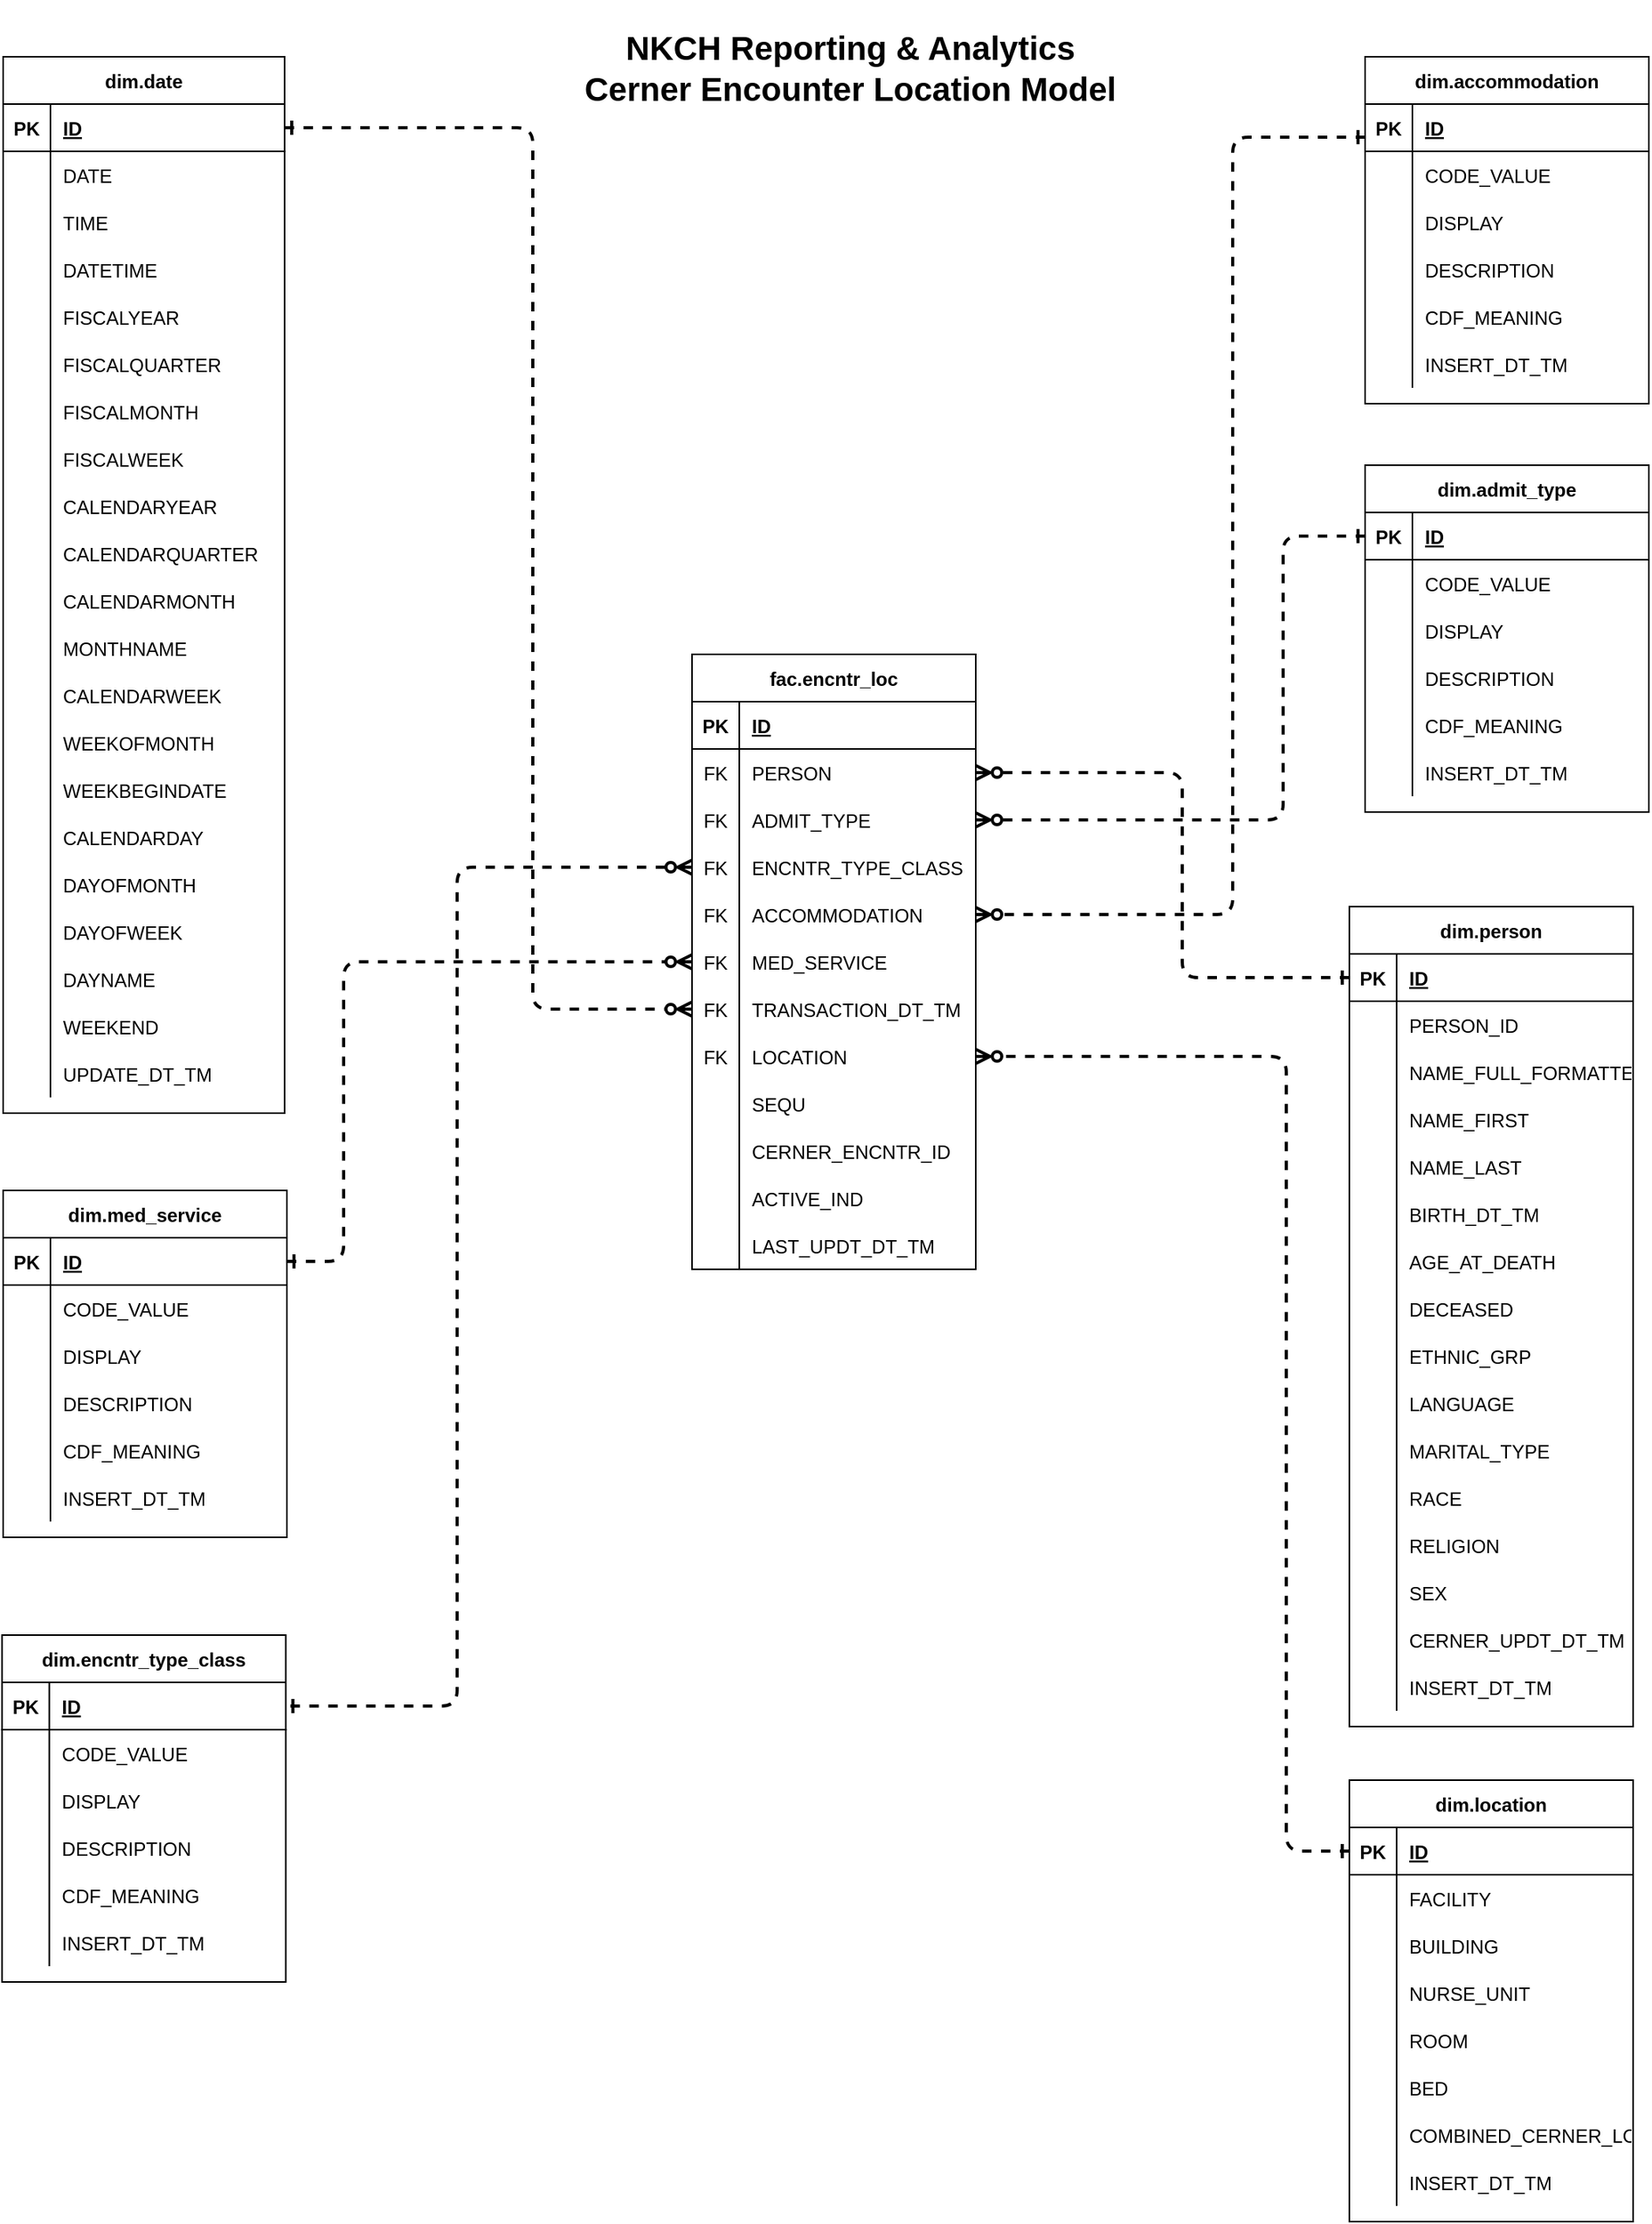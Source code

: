 <mxfile version="18.0.6" type="device" pages="2"><diagram id="biXiCmQ0TTt3_qxST8U5" name="Page-1"><mxGraphModel dx="1185" dy="938" grid="0" gridSize="10" guides="1" tooltips="1" connect="1" arrows="1" fold="1" page="1" pageScale="1" pageWidth="1200" pageHeight="1920" math="0" shadow="0"><root><mxCell id="0"/><mxCell id="1" parent="0"/><mxCell id="cHt-rii4TJKTHadXB_---1" value="fac.encntr_loc" style="shape=table;startSize=30;container=1;collapsible=1;childLayout=tableLayout;fixedRows=1;rowLines=0;fontStyle=1;align=center;resizeLast=1;" parent="1" vertex="1"><mxGeometry x="487" y="429" width="180" height="390" as="geometry"/></mxCell><mxCell id="cHt-rii4TJKTHadXB_---2" value="" style="shape=partialRectangle;collapsible=0;dropTarget=0;pointerEvents=0;fillColor=none;top=0;left=0;bottom=1;right=0;points=[[0,0.5],[1,0.5]];portConstraint=eastwest;" parent="cHt-rii4TJKTHadXB_---1" vertex="1"><mxGeometry y="30" width="180" height="30" as="geometry"/></mxCell><mxCell id="cHt-rii4TJKTHadXB_---3" value="PK" style="shape=partialRectangle;connectable=0;fillColor=none;top=0;left=0;bottom=0;right=0;fontStyle=1;overflow=hidden;" parent="cHt-rii4TJKTHadXB_---2" vertex="1"><mxGeometry width="30" height="30" as="geometry"><mxRectangle width="30" height="30" as="alternateBounds"/></mxGeometry></mxCell><mxCell id="cHt-rii4TJKTHadXB_---4" value="ID" style="shape=partialRectangle;connectable=0;fillColor=none;top=0;left=0;bottom=0;right=0;align=left;spacingLeft=6;fontStyle=5;overflow=hidden;" parent="cHt-rii4TJKTHadXB_---2" vertex="1"><mxGeometry x="30" width="150" height="30" as="geometry"><mxRectangle width="150" height="30" as="alternateBounds"/></mxGeometry></mxCell><mxCell id="cHt-rii4TJKTHadXB_---5" value="" style="shape=partialRectangle;collapsible=0;dropTarget=0;pointerEvents=0;fillColor=none;top=0;left=0;bottom=0;right=0;points=[[0,0.5],[1,0.5]];portConstraint=eastwest;" parent="cHt-rii4TJKTHadXB_---1" vertex="1"><mxGeometry y="60" width="180" height="30" as="geometry"/></mxCell><mxCell id="cHt-rii4TJKTHadXB_---6" value="FK" style="shape=partialRectangle;connectable=0;fillColor=none;top=0;left=0;bottom=0;right=0;editable=1;overflow=hidden;" parent="cHt-rii4TJKTHadXB_---5" vertex="1"><mxGeometry width="30" height="30" as="geometry"><mxRectangle width="30" height="30" as="alternateBounds"/></mxGeometry></mxCell><mxCell id="cHt-rii4TJKTHadXB_---7" value="PERSON" style="shape=partialRectangle;connectable=0;fillColor=none;top=0;left=0;bottom=0;right=0;align=left;spacingLeft=6;overflow=hidden;" parent="cHt-rii4TJKTHadXB_---5" vertex="1"><mxGeometry x="30" width="150" height="30" as="geometry"><mxRectangle width="150" height="30" as="alternateBounds"/></mxGeometry></mxCell><mxCell id="cHt-rii4TJKTHadXB_---45" style="shape=partialRectangle;collapsible=0;dropTarget=0;pointerEvents=0;fillColor=none;top=0;left=0;bottom=0;right=0;points=[[0,0.5],[1,0.5]];portConstraint=eastwest;" parent="cHt-rii4TJKTHadXB_---1" vertex="1"><mxGeometry y="90" width="180" height="30" as="geometry"/></mxCell><mxCell id="cHt-rii4TJKTHadXB_---46" value="FK" style="shape=partialRectangle;connectable=0;fillColor=none;top=0;left=0;bottom=0;right=0;editable=1;overflow=hidden;" parent="cHt-rii4TJKTHadXB_---45" vertex="1"><mxGeometry width="30" height="30" as="geometry"><mxRectangle width="30" height="30" as="alternateBounds"/></mxGeometry></mxCell><mxCell id="cHt-rii4TJKTHadXB_---47" value="ADMIT_TYPE" style="shape=partialRectangle;connectable=0;fillColor=none;top=0;left=0;bottom=0;right=0;align=left;spacingLeft=6;overflow=hidden;" parent="cHt-rii4TJKTHadXB_---45" vertex="1"><mxGeometry x="30" width="150" height="30" as="geometry"><mxRectangle width="150" height="30" as="alternateBounds"/></mxGeometry></mxCell><mxCell id="cHt-rii4TJKTHadXB_---42" style="shape=partialRectangle;collapsible=0;dropTarget=0;pointerEvents=0;fillColor=none;top=0;left=0;bottom=0;right=0;points=[[0,0.5],[1,0.5]];portConstraint=eastwest;" parent="cHt-rii4TJKTHadXB_---1" vertex="1"><mxGeometry y="120" width="180" height="30" as="geometry"/></mxCell><mxCell id="cHt-rii4TJKTHadXB_---43" value="FK" style="shape=partialRectangle;connectable=0;fillColor=none;top=0;left=0;bottom=0;right=0;editable=1;overflow=hidden;" parent="cHt-rii4TJKTHadXB_---42" vertex="1"><mxGeometry width="30" height="30" as="geometry"><mxRectangle width="30" height="30" as="alternateBounds"/></mxGeometry></mxCell><mxCell id="cHt-rii4TJKTHadXB_---44" value="ENCNTR_TYPE_CLASS" style="shape=partialRectangle;connectable=0;fillColor=none;top=0;left=0;bottom=0;right=0;align=left;spacingLeft=6;overflow=hidden;" parent="cHt-rii4TJKTHadXB_---42" vertex="1"><mxGeometry x="30" width="150" height="30" as="geometry"><mxRectangle width="150" height="30" as="alternateBounds"/></mxGeometry></mxCell><mxCell id="cHt-rii4TJKTHadXB_---39" style="shape=partialRectangle;collapsible=0;dropTarget=0;pointerEvents=0;fillColor=none;top=0;left=0;bottom=0;right=0;points=[[0,0.5],[1,0.5]];portConstraint=eastwest;" parent="cHt-rii4TJKTHadXB_---1" vertex="1"><mxGeometry y="150" width="180" height="30" as="geometry"/></mxCell><mxCell id="cHt-rii4TJKTHadXB_---40" value="FK" style="shape=partialRectangle;connectable=0;fillColor=none;top=0;left=0;bottom=0;right=0;editable=1;overflow=hidden;" parent="cHt-rii4TJKTHadXB_---39" vertex="1"><mxGeometry width="30" height="30" as="geometry"><mxRectangle width="30" height="30" as="alternateBounds"/></mxGeometry></mxCell><mxCell id="cHt-rii4TJKTHadXB_---41" value="ACCOMMODATION" style="shape=partialRectangle;connectable=0;fillColor=none;top=0;left=0;bottom=0;right=0;align=left;spacingLeft=6;overflow=hidden;" parent="cHt-rii4TJKTHadXB_---39" vertex="1"><mxGeometry x="30" width="150" height="30" as="geometry"><mxRectangle width="150" height="30" as="alternateBounds"/></mxGeometry></mxCell><mxCell id="cHt-rii4TJKTHadXB_---36" style="shape=partialRectangle;collapsible=0;dropTarget=0;pointerEvents=0;fillColor=none;top=0;left=0;bottom=0;right=0;points=[[0,0.5],[1,0.5]];portConstraint=eastwest;" parent="cHt-rii4TJKTHadXB_---1" vertex="1"><mxGeometry y="180" width="180" height="30" as="geometry"/></mxCell><mxCell id="cHt-rii4TJKTHadXB_---37" value="FK" style="shape=partialRectangle;connectable=0;fillColor=none;top=0;left=0;bottom=0;right=0;editable=1;overflow=hidden;" parent="cHt-rii4TJKTHadXB_---36" vertex="1"><mxGeometry width="30" height="30" as="geometry"><mxRectangle width="30" height="30" as="alternateBounds"/></mxGeometry></mxCell><mxCell id="cHt-rii4TJKTHadXB_---38" value="MED_SERVICE" style="shape=partialRectangle;connectable=0;fillColor=none;top=0;left=0;bottom=0;right=0;align=left;spacingLeft=6;overflow=hidden;" parent="cHt-rii4TJKTHadXB_---36" vertex="1"><mxGeometry x="30" width="150" height="30" as="geometry"><mxRectangle width="150" height="30" as="alternateBounds"/></mxGeometry></mxCell><mxCell id="cHt-rii4TJKTHadXB_---33" style="shape=partialRectangle;collapsible=0;dropTarget=0;pointerEvents=0;fillColor=none;top=0;left=0;bottom=0;right=0;points=[[0,0.5],[1,0.5]];portConstraint=eastwest;" parent="cHt-rii4TJKTHadXB_---1" vertex="1"><mxGeometry y="210" width="180" height="30" as="geometry"/></mxCell><mxCell id="cHt-rii4TJKTHadXB_---34" value="FK" style="shape=partialRectangle;connectable=0;fillColor=none;top=0;left=0;bottom=0;right=0;editable=1;overflow=hidden;" parent="cHt-rii4TJKTHadXB_---33" vertex="1"><mxGeometry width="30" height="30" as="geometry"><mxRectangle width="30" height="30" as="alternateBounds"/></mxGeometry></mxCell><mxCell id="cHt-rii4TJKTHadXB_---35" value="TRANSACTION_DT_TM" style="shape=partialRectangle;connectable=0;fillColor=none;top=0;left=0;bottom=0;right=0;align=left;spacingLeft=6;overflow=hidden;" parent="cHt-rii4TJKTHadXB_---33" vertex="1"><mxGeometry x="30" width="150" height="30" as="geometry"><mxRectangle width="150" height="30" as="alternateBounds"/></mxGeometry></mxCell><mxCell id="cHt-rii4TJKTHadXB_---30" style="shape=partialRectangle;collapsible=0;dropTarget=0;pointerEvents=0;fillColor=none;top=0;left=0;bottom=0;right=0;points=[[0,0.5],[1,0.5]];portConstraint=eastwest;" parent="cHt-rii4TJKTHadXB_---1" vertex="1"><mxGeometry y="240" width="180" height="30" as="geometry"/></mxCell><mxCell id="cHt-rii4TJKTHadXB_---31" value="FK" style="shape=partialRectangle;connectable=0;fillColor=none;top=0;left=0;bottom=0;right=0;editable=1;overflow=hidden;" parent="cHt-rii4TJKTHadXB_---30" vertex="1"><mxGeometry width="30" height="30" as="geometry"><mxRectangle width="30" height="30" as="alternateBounds"/></mxGeometry></mxCell><mxCell id="cHt-rii4TJKTHadXB_---32" value="LOCATION" style="shape=partialRectangle;connectable=0;fillColor=none;top=0;left=0;bottom=0;right=0;align=left;spacingLeft=6;overflow=hidden;" parent="cHt-rii4TJKTHadXB_---30" vertex="1"><mxGeometry x="30" width="150" height="30" as="geometry"><mxRectangle width="150" height="30" as="alternateBounds"/></mxGeometry></mxCell><mxCell id="cHt-rii4TJKTHadXB_---100" style="shape=partialRectangle;collapsible=0;dropTarget=0;pointerEvents=0;fillColor=none;top=0;left=0;bottom=0;right=0;points=[[0,0.5],[1,0.5]];portConstraint=eastwest;" parent="cHt-rii4TJKTHadXB_---1" vertex="1"><mxGeometry y="270" width="180" height="30" as="geometry"/></mxCell><mxCell id="cHt-rii4TJKTHadXB_---101" style="shape=partialRectangle;connectable=0;fillColor=none;top=0;left=0;bottom=0;right=0;editable=1;overflow=hidden;" parent="cHt-rii4TJKTHadXB_---100" vertex="1"><mxGeometry width="30" height="30" as="geometry"><mxRectangle width="30" height="30" as="alternateBounds"/></mxGeometry></mxCell><mxCell id="cHt-rii4TJKTHadXB_---102" value="SEQU" style="shape=partialRectangle;connectable=0;fillColor=none;top=0;left=0;bottom=0;right=0;align=left;spacingLeft=6;overflow=hidden;" parent="cHt-rii4TJKTHadXB_---100" vertex="1"><mxGeometry x="30" width="150" height="30" as="geometry"><mxRectangle width="150" height="30" as="alternateBounds"/></mxGeometry></mxCell><mxCell id="cHt-rii4TJKTHadXB_---97" style="shape=partialRectangle;collapsible=0;dropTarget=0;pointerEvents=0;fillColor=none;top=0;left=0;bottom=0;right=0;points=[[0,0.5],[1,0.5]];portConstraint=eastwest;" parent="cHt-rii4TJKTHadXB_---1" vertex="1"><mxGeometry y="300" width="180" height="30" as="geometry"/></mxCell><mxCell id="cHt-rii4TJKTHadXB_---98" style="shape=partialRectangle;connectable=0;fillColor=none;top=0;left=0;bottom=0;right=0;editable=1;overflow=hidden;" parent="cHt-rii4TJKTHadXB_---97" vertex="1"><mxGeometry width="30" height="30" as="geometry"><mxRectangle width="30" height="30" as="alternateBounds"/></mxGeometry></mxCell><mxCell id="cHt-rii4TJKTHadXB_---99" value="CERNER_ENCNTR_ID" style="shape=partialRectangle;connectable=0;fillColor=none;top=0;left=0;bottom=0;right=0;align=left;spacingLeft=6;overflow=hidden;" parent="cHt-rii4TJKTHadXB_---97" vertex="1"><mxGeometry x="30" width="150" height="30" as="geometry"><mxRectangle width="150" height="30" as="alternateBounds"/></mxGeometry></mxCell><mxCell id="cHt-rii4TJKTHadXB_---94" style="shape=partialRectangle;collapsible=0;dropTarget=0;pointerEvents=0;fillColor=none;top=0;left=0;bottom=0;right=0;points=[[0,0.5],[1,0.5]];portConstraint=eastwest;" parent="cHt-rii4TJKTHadXB_---1" vertex="1"><mxGeometry y="330" width="180" height="30" as="geometry"/></mxCell><mxCell id="cHt-rii4TJKTHadXB_---95" style="shape=partialRectangle;connectable=0;fillColor=none;top=0;left=0;bottom=0;right=0;editable=1;overflow=hidden;" parent="cHt-rii4TJKTHadXB_---94" vertex="1"><mxGeometry width="30" height="30" as="geometry"><mxRectangle width="30" height="30" as="alternateBounds"/></mxGeometry></mxCell><mxCell id="cHt-rii4TJKTHadXB_---96" value="ACTIVE_IND" style="shape=partialRectangle;connectable=0;fillColor=none;top=0;left=0;bottom=0;right=0;align=left;spacingLeft=6;overflow=hidden;" parent="cHt-rii4TJKTHadXB_---94" vertex="1"><mxGeometry x="30" width="150" height="30" as="geometry"><mxRectangle width="150" height="30" as="alternateBounds"/></mxGeometry></mxCell><mxCell id="cHt-rii4TJKTHadXB_---91" style="shape=partialRectangle;collapsible=0;dropTarget=0;pointerEvents=0;fillColor=none;top=0;left=0;bottom=0;right=0;points=[[0,0.5],[1,0.5]];portConstraint=eastwest;" parent="cHt-rii4TJKTHadXB_---1" vertex="1"><mxGeometry y="360" width="180" height="30" as="geometry"/></mxCell><mxCell id="cHt-rii4TJKTHadXB_---92" style="shape=partialRectangle;connectable=0;fillColor=none;top=0;left=0;bottom=0;right=0;editable=1;overflow=hidden;" parent="cHt-rii4TJKTHadXB_---91" vertex="1"><mxGeometry width="30" height="30" as="geometry"><mxRectangle width="30" height="30" as="alternateBounds"/></mxGeometry></mxCell><mxCell id="cHt-rii4TJKTHadXB_---93" value="LAST_UPDT_DT_TM" style="shape=partialRectangle;connectable=0;fillColor=none;top=0;left=0;bottom=0;right=0;align=left;spacingLeft=6;overflow=hidden;" parent="cHt-rii4TJKTHadXB_---91" vertex="1"><mxGeometry x="30" width="150" height="30" as="geometry"><mxRectangle width="150" height="30" as="alternateBounds"/></mxGeometry></mxCell><mxCell id="cHt-rii4TJKTHadXB_---109" value="dim.accommodation" style="shape=table;startSize=30;container=1;collapsible=1;childLayout=tableLayout;fixedRows=1;rowLines=0;fontStyle=1;align=center;resizeLast=1;" parent="1" vertex="1"><mxGeometry x="914" y="50" width="180" height="220" as="geometry"/></mxCell><mxCell id="cHt-rii4TJKTHadXB_---110" value="" style="shape=partialRectangle;collapsible=0;dropTarget=0;pointerEvents=0;fillColor=none;top=0;left=0;bottom=1;right=0;points=[[0,0.5],[1,0.5]];portConstraint=eastwest;" parent="cHt-rii4TJKTHadXB_---109" vertex="1"><mxGeometry y="30" width="180" height="30" as="geometry"/></mxCell><mxCell id="cHt-rii4TJKTHadXB_---111" value="PK" style="shape=partialRectangle;connectable=0;fillColor=none;top=0;left=0;bottom=0;right=0;fontStyle=1;overflow=hidden;" parent="cHt-rii4TJKTHadXB_---110" vertex="1"><mxGeometry width="30" height="30" as="geometry"><mxRectangle width="30" height="30" as="alternateBounds"/></mxGeometry></mxCell><mxCell id="cHt-rii4TJKTHadXB_---112" value="ID" style="shape=partialRectangle;connectable=0;fillColor=none;top=0;left=0;bottom=0;right=0;align=left;spacingLeft=6;fontStyle=5;overflow=hidden;" parent="cHt-rii4TJKTHadXB_---110" vertex="1"><mxGeometry x="30" width="150" height="30" as="geometry"><mxRectangle width="150" height="30" as="alternateBounds"/></mxGeometry></mxCell><mxCell id="cHt-rii4TJKTHadXB_---113" value="" style="shape=partialRectangle;collapsible=0;dropTarget=0;pointerEvents=0;fillColor=none;top=0;left=0;bottom=0;right=0;points=[[0,0.5],[1,0.5]];portConstraint=eastwest;" parent="cHt-rii4TJKTHadXB_---109" vertex="1"><mxGeometry y="60" width="180" height="30" as="geometry"/></mxCell><mxCell id="cHt-rii4TJKTHadXB_---114" value="" style="shape=partialRectangle;connectable=0;fillColor=none;top=0;left=0;bottom=0;right=0;editable=1;overflow=hidden;" parent="cHt-rii4TJKTHadXB_---113" vertex="1"><mxGeometry width="30" height="30" as="geometry"><mxRectangle width="30" height="30" as="alternateBounds"/></mxGeometry></mxCell><mxCell id="cHt-rii4TJKTHadXB_---115" value="CODE_VALUE" style="shape=partialRectangle;connectable=0;fillColor=none;top=0;left=0;bottom=0;right=0;align=left;spacingLeft=6;overflow=hidden;" parent="cHt-rii4TJKTHadXB_---113" vertex="1"><mxGeometry x="30" width="150" height="30" as="geometry"><mxRectangle width="150" height="30" as="alternateBounds"/></mxGeometry></mxCell><mxCell id="cHt-rii4TJKTHadXB_---116" value="" style="shape=partialRectangle;collapsible=0;dropTarget=0;pointerEvents=0;fillColor=none;top=0;left=0;bottom=0;right=0;points=[[0,0.5],[1,0.5]];portConstraint=eastwest;" parent="cHt-rii4TJKTHadXB_---109" vertex="1"><mxGeometry y="90" width="180" height="30" as="geometry"/></mxCell><mxCell id="cHt-rii4TJKTHadXB_---117" value="" style="shape=partialRectangle;connectable=0;fillColor=none;top=0;left=0;bottom=0;right=0;editable=1;overflow=hidden;" parent="cHt-rii4TJKTHadXB_---116" vertex="1"><mxGeometry width="30" height="30" as="geometry"><mxRectangle width="30" height="30" as="alternateBounds"/></mxGeometry></mxCell><mxCell id="cHt-rii4TJKTHadXB_---118" value="DISPLAY" style="shape=partialRectangle;connectable=0;fillColor=none;top=0;left=0;bottom=0;right=0;align=left;spacingLeft=6;overflow=hidden;" parent="cHt-rii4TJKTHadXB_---116" vertex="1"><mxGeometry x="30" width="150" height="30" as="geometry"><mxRectangle width="150" height="30" as="alternateBounds"/></mxGeometry></mxCell><mxCell id="cHt-rii4TJKTHadXB_---119" value="" style="shape=partialRectangle;collapsible=0;dropTarget=0;pointerEvents=0;fillColor=none;top=0;left=0;bottom=0;right=0;points=[[0,0.5],[1,0.5]];portConstraint=eastwest;" parent="cHt-rii4TJKTHadXB_---109" vertex="1"><mxGeometry y="120" width="180" height="30" as="geometry"/></mxCell><mxCell id="cHt-rii4TJKTHadXB_---120" value="" style="shape=partialRectangle;connectable=0;fillColor=none;top=0;left=0;bottom=0;right=0;editable=1;overflow=hidden;" parent="cHt-rii4TJKTHadXB_---119" vertex="1"><mxGeometry width="30" height="30" as="geometry"><mxRectangle width="30" height="30" as="alternateBounds"/></mxGeometry></mxCell><mxCell id="cHt-rii4TJKTHadXB_---121" value="DESCRIPTION" style="shape=partialRectangle;connectable=0;fillColor=none;top=0;left=0;bottom=0;right=0;align=left;spacingLeft=6;overflow=hidden;" parent="cHt-rii4TJKTHadXB_---119" vertex="1"><mxGeometry x="30" width="150" height="30" as="geometry"><mxRectangle width="150" height="30" as="alternateBounds"/></mxGeometry></mxCell><mxCell id="cHt-rii4TJKTHadXB_---128" style="shape=partialRectangle;collapsible=0;dropTarget=0;pointerEvents=0;fillColor=none;top=0;left=0;bottom=0;right=0;points=[[0,0.5],[1,0.5]];portConstraint=eastwest;" parent="cHt-rii4TJKTHadXB_---109" vertex="1"><mxGeometry y="150" width="180" height="30" as="geometry"/></mxCell><mxCell id="cHt-rii4TJKTHadXB_---129" style="shape=partialRectangle;connectable=0;fillColor=none;top=0;left=0;bottom=0;right=0;editable=1;overflow=hidden;" parent="cHt-rii4TJKTHadXB_---128" vertex="1"><mxGeometry width="30" height="30" as="geometry"><mxRectangle width="30" height="30" as="alternateBounds"/></mxGeometry></mxCell><mxCell id="cHt-rii4TJKTHadXB_---130" value="CDF_MEANING" style="shape=partialRectangle;connectable=0;fillColor=none;top=0;left=0;bottom=0;right=0;align=left;spacingLeft=6;overflow=hidden;" parent="cHt-rii4TJKTHadXB_---128" vertex="1"><mxGeometry x="30" width="150" height="30" as="geometry"><mxRectangle width="150" height="30" as="alternateBounds"/></mxGeometry></mxCell><mxCell id="cHt-rii4TJKTHadXB_---125" style="shape=partialRectangle;collapsible=0;dropTarget=0;pointerEvents=0;fillColor=none;top=0;left=0;bottom=0;right=0;points=[[0,0.5],[1,0.5]];portConstraint=eastwest;" parent="cHt-rii4TJKTHadXB_---109" vertex="1"><mxGeometry y="180" width="180" height="30" as="geometry"/></mxCell><mxCell id="cHt-rii4TJKTHadXB_---126" style="shape=partialRectangle;connectable=0;fillColor=none;top=0;left=0;bottom=0;right=0;editable=1;overflow=hidden;" parent="cHt-rii4TJKTHadXB_---125" vertex="1"><mxGeometry width="30" height="30" as="geometry"><mxRectangle width="30" height="30" as="alternateBounds"/></mxGeometry></mxCell><mxCell id="cHt-rii4TJKTHadXB_---127" value="INSERT_DT_TM" style="shape=partialRectangle;connectable=0;fillColor=none;top=0;left=0;bottom=0;right=0;align=left;spacingLeft=6;overflow=hidden;" parent="cHt-rii4TJKTHadXB_---125" vertex="1"><mxGeometry x="30" width="150" height="30" as="geometry"><mxRectangle width="150" height="30" as="alternateBounds"/></mxGeometry></mxCell><mxCell id="cHt-rii4TJKTHadXB_---163" value="dim.admit_type" style="shape=table;startSize=30;container=1;collapsible=1;childLayout=tableLayout;fixedRows=1;rowLines=0;fontStyle=1;align=center;resizeLast=1;" parent="1" vertex="1"><mxGeometry x="914" y="309" width="180" height="220" as="geometry"/></mxCell><mxCell id="cHt-rii4TJKTHadXB_---164" value="" style="shape=partialRectangle;collapsible=0;dropTarget=0;pointerEvents=0;fillColor=none;top=0;left=0;bottom=1;right=0;points=[[0,0.5],[1,0.5]];portConstraint=eastwest;" parent="cHt-rii4TJKTHadXB_---163" vertex="1"><mxGeometry y="30" width="180" height="30" as="geometry"/></mxCell><mxCell id="cHt-rii4TJKTHadXB_---165" value="PK" style="shape=partialRectangle;connectable=0;fillColor=none;top=0;left=0;bottom=0;right=0;fontStyle=1;overflow=hidden;" parent="cHt-rii4TJKTHadXB_---164" vertex="1"><mxGeometry width="30" height="30" as="geometry"><mxRectangle width="30" height="30" as="alternateBounds"/></mxGeometry></mxCell><mxCell id="cHt-rii4TJKTHadXB_---166" value="ID" style="shape=partialRectangle;connectable=0;fillColor=none;top=0;left=0;bottom=0;right=0;align=left;spacingLeft=6;fontStyle=5;overflow=hidden;" parent="cHt-rii4TJKTHadXB_---164" vertex="1"><mxGeometry x="30" width="150" height="30" as="geometry"><mxRectangle width="150" height="30" as="alternateBounds"/></mxGeometry></mxCell><mxCell id="cHt-rii4TJKTHadXB_---167" value="" style="shape=partialRectangle;collapsible=0;dropTarget=0;pointerEvents=0;fillColor=none;top=0;left=0;bottom=0;right=0;points=[[0,0.5],[1,0.5]];portConstraint=eastwest;" parent="cHt-rii4TJKTHadXB_---163" vertex="1"><mxGeometry y="60" width="180" height="30" as="geometry"/></mxCell><mxCell id="cHt-rii4TJKTHadXB_---168" value="" style="shape=partialRectangle;connectable=0;fillColor=none;top=0;left=0;bottom=0;right=0;editable=1;overflow=hidden;" parent="cHt-rii4TJKTHadXB_---167" vertex="1"><mxGeometry width="30" height="30" as="geometry"><mxRectangle width="30" height="30" as="alternateBounds"/></mxGeometry></mxCell><mxCell id="cHt-rii4TJKTHadXB_---169" value="CODE_VALUE" style="shape=partialRectangle;connectable=0;fillColor=none;top=0;left=0;bottom=0;right=0;align=left;spacingLeft=6;overflow=hidden;" parent="cHt-rii4TJKTHadXB_---167" vertex="1"><mxGeometry x="30" width="150" height="30" as="geometry"><mxRectangle width="150" height="30" as="alternateBounds"/></mxGeometry></mxCell><mxCell id="cHt-rii4TJKTHadXB_---170" value="" style="shape=partialRectangle;collapsible=0;dropTarget=0;pointerEvents=0;fillColor=none;top=0;left=0;bottom=0;right=0;points=[[0,0.5],[1,0.5]];portConstraint=eastwest;" parent="cHt-rii4TJKTHadXB_---163" vertex="1"><mxGeometry y="90" width="180" height="30" as="geometry"/></mxCell><mxCell id="cHt-rii4TJKTHadXB_---171" value="" style="shape=partialRectangle;connectable=0;fillColor=none;top=0;left=0;bottom=0;right=0;editable=1;overflow=hidden;" parent="cHt-rii4TJKTHadXB_---170" vertex="1"><mxGeometry width="30" height="30" as="geometry"><mxRectangle width="30" height="30" as="alternateBounds"/></mxGeometry></mxCell><mxCell id="cHt-rii4TJKTHadXB_---172" value="DISPLAY" style="shape=partialRectangle;connectable=0;fillColor=none;top=0;left=0;bottom=0;right=0;align=left;spacingLeft=6;overflow=hidden;" parent="cHt-rii4TJKTHadXB_---170" vertex="1"><mxGeometry x="30" width="150" height="30" as="geometry"><mxRectangle width="150" height="30" as="alternateBounds"/></mxGeometry></mxCell><mxCell id="cHt-rii4TJKTHadXB_---173" value="" style="shape=partialRectangle;collapsible=0;dropTarget=0;pointerEvents=0;fillColor=none;top=0;left=0;bottom=0;right=0;points=[[0,0.5],[1,0.5]];portConstraint=eastwest;" parent="cHt-rii4TJKTHadXB_---163" vertex="1"><mxGeometry y="120" width="180" height="30" as="geometry"/></mxCell><mxCell id="cHt-rii4TJKTHadXB_---174" value="" style="shape=partialRectangle;connectable=0;fillColor=none;top=0;left=0;bottom=0;right=0;editable=1;overflow=hidden;" parent="cHt-rii4TJKTHadXB_---173" vertex="1"><mxGeometry width="30" height="30" as="geometry"><mxRectangle width="30" height="30" as="alternateBounds"/></mxGeometry></mxCell><mxCell id="cHt-rii4TJKTHadXB_---175" value="DESCRIPTION" style="shape=partialRectangle;connectable=0;fillColor=none;top=0;left=0;bottom=0;right=0;align=left;spacingLeft=6;overflow=hidden;" parent="cHt-rii4TJKTHadXB_---173" vertex="1"><mxGeometry x="30" width="150" height="30" as="geometry"><mxRectangle width="150" height="30" as="alternateBounds"/></mxGeometry></mxCell><mxCell id="cHt-rii4TJKTHadXB_---176" style="shape=partialRectangle;collapsible=0;dropTarget=0;pointerEvents=0;fillColor=none;top=0;left=0;bottom=0;right=0;points=[[0,0.5],[1,0.5]];portConstraint=eastwest;" parent="cHt-rii4TJKTHadXB_---163" vertex="1"><mxGeometry y="150" width="180" height="30" as="geometry"/></mxCell><mxCell id="cHt-rii4TJKTHadXB_---177" style="shape=partialRectangle;connectable=0;fillColor=none;top=0;left=0;bottom=0;right=0;editable=1;overflow=hidden;" parent="cHt-rii4TJKTHadXB_---176" vertex="1"><mxGeometry width="30" height="30" as="geometry"><mxRectangle width="30" height="30" as="alternateBounds"/></mxGeometry></mxCell><mxCell id="cHt-rii4TJKTHadXB_---178" value="CDF_MEANING" style="shape=partialRectangle;connectable=0;fillColor=none;top=0;left=0;bottom=0;right=0;align=left;spacingLeft=6;overflow=hidden;" parent="cHt-rii4TJKTHadXB_---176" vertex="1"><mxGeometry x="30" width="150" height="30" as="geometry"><mxRectangle width="150" height="30" as="alternateBounds"/></mxGeometry></mxCell><mxCell id="cHt-rii4TJKTHadXB_---179" style="shape=partialRectangle;collapsible=0;dropTarget=0;pointerEvents=0;fillColor=none;top=0;left=0;bottom=0;right=0;points=[[0,0.5],[1,0.5]];portConstraint=eastwest;" parent="cHt-rii4TJKTHadXB_---163" vertex="1"><mxGeometry y="180" width="180" height="30" as="geometry"/></mxCell><mxCell id="cHt-rii4TJKTHadXB_---180" style="shape=partialRectangle;connectable=0;fillColor=none;top=0;left=0;bottom=0;right=0;editable=1;overflow=hidden;" parent="cHt-rii4TJKTHadXB_---179" vertex="1"><mxGeometry width="30" height="30" as="geometry"><mxRectangle width="30" height="30" as="alternateBounds"/></mxGeometry></mxCell><mxCell id="cHt-rii4TJKTHadXB_---181" value="INSERT_DT_TM" style="shape=partialRectangle;connectable=0;fillColor=none;top=0;left=0;bottom=0;right=0;align=left;spacingLeft=6;overflow=hidden;" parent="cHt-rii4TJKTHadXB_---179" vertex="1"><mxGeometry x="30" width="150" height="30" as="geometry"><mxRectangle width="150" height="30" as="alternateBounds"/></mxGeometry></mxCell><mxCell id="cHt-rii4TJKTHadXB_---232" value="dim.med_service" style="shape=table;startSize=30;container=1;collapsible=1;childLayout=tableLayout;fixedRows=1;rowLines=0;fontStyle=1;align=center;resizeLast=1;" parent="1" vertex="1"><mxGeometry x="50" y="769" width="180" height="220" as="geometry"/></mxCell><mxCell id="cHt-rii4TJKTHadXB_---233" value="" style="shape=partialRectangle;collapsible=0;dropTarget=0;pointerEvents=0;fillColor=none;top=0;left=0;bottom=1;right=0;points=[[0,0.5],[1,0.5]];portConstraint=eastwest;" parent="cHt-rii4TJKTHadXB_---232" vertex="1"><mxGeometry y="30" width="180" height="30" as="geometry"/></mxCell><mxCell id="cHt-rii4TJKTHadXB_---234" value="PK" style="shape=partialRectangle;connectable=0;fillColor=none;top=0;left=0;bottom=0;right=0;fontStyle=1;overflow=hidden;" parent="cHt-rii4TJKTHadXB_---233" vertex="1"><mxGeometry width="30" height="30" as="geometry"><mxRectangle width="30" height="30" as="alternateBounds"/></mxGeometry></mxCell><mxCell id="cHt-rii4TJKTHadXB_---235" value="ID" style="shape=partialRectangle;connectable=0;fillColor=none;top=0;left=0;bottom=0;right=0;align=left;spacingLeft=6;fontStyle=5;overflow=hidden;" parent="cHt-rii4TJKTHadXB_---233" vertex="1"><mxGeometry x="30" width="150" height="30" as="geometry"><mxRectangle width="150" height="30" as="alternateBounds"/></mxGeometry></mxCell><mxCell id="cHt-rii4TJKTHadXB_---236" value="" style="shape=partialRectangle;collapsible=0;dropTarget=0;pointerEvents=0;fillColor=none;top=0;left=0;bottom=0;right=0;points=[[0,0.5],[1,0.5]];portConstraint=eastwest;" parent="cHt-rii4TJKTHadXB_---232" vertex="1"><mxGeometry y="60" width="180" height="30" as="geometry"/></mxCell><mxCell id="cHt-rii4TJKTHadXB_---237" value="" style="shape=partialRectangle;connectable=0;fillColor=none;top=0;left=0;bottom=0;right=0;editable=1;overflow=hidden;" parent="cHt-rii4TJKTHadXB_---236" vertex="1"><mxGeometry width="30" height="30" as="geometry"><mxRectangle width="30" height="30" as="alternateBounds"/></mxGeometry></mxCell><mxCell id="cHt-rii4TJKTHadXB_---238" value="CODE_VALUE" style="shape=partialRectangle;connectable=0;fillColor=none;top=0;left=0;bottom=0;right=0;align=left;spacingLeft=6;overflow=hidden;" parent="cHt-rii4TJKTHadXB_---236" vertex="1"><mxGeometry x="30" width="150" height="30" as="geometry"><mxRectangle width="150" height="30" as="alternateBounds"/></mxGeometry></mxCell><mxCell id="cHt-rii4TJKTHadXB_---239" value="" style="shape=partialRectangle;collapsible=0;dropTarget=0;pointerEvents=0;fillColor=none;top=0;left=0;bottom=0;right=0;points=[[0,0.5],[1,0.5]];portConstraint=eastwest;" parent="cHt-rii4TJKTHadXB_---232" vertex="1"><mxGeometry y="90" width="180" height="30" as="geometry"/></mxCell><mxCell id="cHt-rii4TJKTHadXB_---240" value="" style="shape=partialRectangle;connectable=0;fillColor=none;top=0;left=0;bottom=0;right=0;editable=1;overflow=hidden;" parent="cHt-rii4TJKTHadXB_---239" vertex="1"><mxGeometry width="30" height="30" as="geometry"><mxRectangle width="30" height="30" as="alternateBounds"/></mxGeometry></mxCell><mxCell id="cHt-rii4TJKTHadXB_---241" value="DISPLAY" style="shape=partialRectangle;connectable=0;fillColor=none;top=0;left=0;bottom=0;right=0;align=left;spacingLeft=6;overflow=hidden;" parent="cHt-rii4TJKTHadXB_---239" vertex="1"><mxGeometry x="30" width="150" height="30" as="geometry"><mxRectangle width="150" height="30" as="alternateBounds"/></mxGeometry></mxCell><mxCell id="cHt-rii4TJKTHadXB_---242" value="" style="shape=partialRectangle;collapsible=0;dropTarget=0;pointerEvents=0;fillColor=none;top=0;left=0;bottom=0;right=0;points=[[0,0.5],[1,0.5]];portConstraint=eastwest;" parent="cHt-rii4TJKTHadXB_---232" vertex="1"><mxGeometry y="120" width="180" height="30" as="geometry"/></mxCell><mxCell id="cHt-rii4TJKTHadXB_---243" value="" style="shape=partialRectangle;connectable=0;fillColor=none;top=0;left=0;bottom=0;right=0;editable=1;overflow=hidden;" parent="cHt-rii4TJKTHadXB_---242" vertex="1"><mxGeometry width="30" height="30" as="geometry"><mxRectangle width="30" height="30" as="alternateBounds"/></mxGeometry></mxCell><mxCell id="cHt-rii4TJKTHadXB_---244" value="DESCRIPTION" style="shape=partialRectangle;connectable=0;fillColor=none;top=0;left=0;bottom=0;right=0;align=left;spacingLeft=6;overflow=hidden;" parent="cHt-rii4TJKTHadXB_---242" vertex="1"><mxGeometry x="30" width="150" height="30" as="geometry"><mxRectangle width="150" height="30" as="alternateBounds"/></mxGeometry></mxCell><mxCell id="cHt-rii4TJKTHadXB_---245" style="shape=partialRectangle;collapsible=0;dropTarget=0;pointerEvents=0;fillColor=none;top=0;left=0;bottom=0;right=0;points=[[0,0.5],[1,0.5]];portConstraint=eastwest;" parent="cHt-rii4TJKTHadXB_---232" vertex="1"><mxGeometry y="150" width="180" height="30" as="geometry"/></mxCell><mxCell id="cHt-rii4TJKTHadXB_---246" style="shape=partialRectangle;connectable=0;fillColor=none;top=0;left=0;bottom=0;right=0;editable=1;overflow=hidden;" parent="cHt-rii4TJKTHadXB_---245" vertex="1"><mxGeometry width="30" height="30" as="geometry"><mxRectangle width="30" height="30" as="alternateBounds"/></mxGeometry></mxCell><mxCell id="cHt-rii4TJKTHadXB_---247" value="CDF_MEANING" style="shape=partialRectangle;connectable=0;fillColor=none;top=0;left=0;bottom=0;right=0;align=left;spacingLeft=6;overflow=hidden;" parent="cHt-rii4TJKTHadXB_---245" vertex="1"><mxGeometry x="30" width="150" height="30" as="geometry"><mxRectangle width="150" height="30" as="alternateBounds"/></mxGeometry></mxCell><mxCell id="cHt-rii4TJKTHadXB_---248" style="shape=partialRectangle;collapsible=0;dropTarget=0;pointerEvents=0;fillColor=none;top=0;left=0;bottom=0;right=0;points=[[0,0.5],[1,0.5]];portConstraint=eastwest;" parent="cHt-rii4TJKTHadXB_---232" vertex="1"><mxGeometry y="180" width="180" height="30" as="geometry"/></mxCell><mxCell id="cHt-rii4TJKTHadXB_---249" style="shape=partialRectangle;connectable=0;fillColor=none;top=0;left=0;bottom=0;right=0;editable=1;overflow=hidden;" parent="cHt-rii4TJKTHadXB_---248" vertex="1"><mxGeometry width="30" height="30" as="geometry"><mxRectangle width="30" height="30" as="alternateBounds"/></mxGeometry></mxCell><mxCell id="cHt-rii4TJKTHadXB_---250" value="INSERT_DT_TM" style="shape=partialRectangle;connectable=0;fillColor=none;top=0;left=0;bottom=0;right=0;align=left;spacingLeft=6;overflow=hidden;" parent="cHt-rii4TJKTHadXB_---248" vertex="1"><mxGeometry x="30" width="150" height="30" as="geometry"><mxRectangle width="150" height="30" as="alternateBounds"/></mxGeometry></mxCell><mxCell id="cHt-rii4TJKTHadXB_---289" value="dim.encntr_type_class" style="shape=table;startSize=30;container=1;collapsible=1;childLayout=tableLayout;fixedRows=1;rowLines=0;fontStyle=1;align=center;resizeLast=1;" parent="1" vertex="1"><mxGeometry x="49.29" y="1051" width="180" height="220" as="geometry"/></mxCell><mxCell id="cHt-rii4TJKTHadXB_---290" value="" style="shape=partialRectangle;collapsible=0;dropTarget=0;pointerEvents=0;fillColor=none;top=0;left=0;bottom=1;right=0;points=[[0,0.5],[1,0.5]];portConstraint=eastwest;" parent="cHt-rii4TJKTHadXB_---289" vertex="1"><mxGeometry y="30" width="180" height="30" as="geometry"/></mxCell><mxCell id="cHt-rii4TJKTHadXB_---291" value="PK" style="shape=partialRectangle;connectable=0;fillColor=none;top=0;left=0;bottom=0;right=0;fontStyle=1;overflow=hidden;" parent="cHt-rii4TJKTHadXB_---290" vertex="1"><mxGeometry width="30" height="30" as="geometry"><mxRectangle width="30" height="30" as="alternateBounds"/></mxGeometry></mxCell><mxCell id="cHt-rii4TJKTHadXB_---292" value="ID" style="shape=partialRectangle;connectable=0;fillColor=none;top=0;left=0;bottom=0;right=0;align=left;spacingLeft=6;fontStyle=5;overflow=hidden;" parent="cHt-rii4TJKTHadXB_---290" vertex="1"><mxGeometry x="30" width="150" height="30" as="geometry"><mxRectangle width="150" height="30" as="alternateBounds"/></mxGeometry></mxCell><mxCell id="cHt-rii4TJKTHadXB_---293" value="" style="shape=partialRectangle;collapsible=0;dropTarget=0;pointerEvents=0;fillColor=none;top=0;left=0;bottom=0;right=0;points=[[0,0.5],[1,0.5]];portConstraint=eastwest;" parent="cHt-rii4TJKTHadXB_---289" vertex="1"><mxGeometry y="60" width="180" height="30" as="geometry"/></mxCell><mxCell id="cHt-rii4TJKTHadXB_---294" value="" style="shape=partialRectangle;connectable=0;fillColor=none;top=0;left=0;bottom=0;right=0;editable=1;overflow=hidden;" parent="cHt-rii4TJKTHadXB_---293" vertex="1"><mxGeometry width="30" height="30" as="geometry"><mxRectangle width="30" height="30" as="alternateBounds"/></mxGeometry></mxCell><mxCell id="cHt-rii4TJKTHadXB_---295" value="CODE_VALUE" style="shape=partialRectangle;connectable=0;fillColor=none;top=0;left=0;bottom=0;right=0;align=left;spacingLeft=6;overflow=hidden;" parent="cHt-rii4TJKTHadXB_---293" vertex="1"><mxGeometry x="30" width="150" height="30" as="geometry"><mxRectangle width="150" height="30" as="alternateBounds"/></mxGeometry></mxCell><mxCell id="cHt-rii4TJKTHadXB_---296" value="" style="shape=partialRectangle;collapsible=0;dropTarget=0;pointerEvents=0;fillColor=none;top=0;left=0;bottom=0;right=0;points=[[0,0.5],[1,0.5]];portConstraint=eastwest;" parent="cHt-rii4TJKTHadXB_---289" vertex="1"><mxGeometry y="90" width="180" height="30" as="geometry"/></mxCell><mxCell id="cHt-rii4TJKTHadXB_---297" value="" style="shape=partialRectangle;connectable=0;fillColor=none;top=0;left=0;bottom=0;right=0;editable=1;overflow=hidden;" parent="cHt-rii4TJKTHadXB_---296" vertex="1"><mxGeometry width="30" height="30" as="geometry"><mxRectangle width="30" height="30" as="alternateBounds"/></mxGeometry></mxCell><mxCell id="cHt-rii4TJKTHadXB_---298" value="DISPLAY" style="shape=partialRectangle;connectable=0;fillColor=none;top=0;left=0;bottom=0;right=0;align=left;spacingLeft=6;overflow=hidden;" parent="cHt-rii4TJKTHadXB_---296" vertex="1"><mxGeometry x="30" width="150" height="30" as="geometry"><mxRectangle width="150" height="30" as="alternateBounds"/></mxGeometry></mxCell><mxCell id="cHt-rii4TJKTHadXB_---299" value="" style="shape=partialRectangle;collapsible=0;dropTarget=0;pointerEvents=0;fillColor=none;top=0;left=0;bottom=0;right=0;points=[[0,0.5],[1,0.5]];portConstraint=eastwest;" parent="cHt-rii4TJKTHadXB_---289" vertex="1"><mxGeometry y="120" width="180" height="30" as="geometry"/></mxCell><mxCell id="cHt-rii4TJKTHadXB_---300" value="" style="shape=partialRectangle;connectable=0;fillColor=none;top=0;left=0;bottom=0;right=0;editable=1;overflow=hidden;" parent="cHt-rii4TJKTHadXB_---299" vertex="1"><mxGeometry width="30" height="30" as="geometry"><mxRectangle width="30" height="30" as="alternateBounds"/></mxGeometry></mxCell><mxCell id="cHt-rii4TJKTHadXB_---301" value="DESCRIPTION" style="shape=partialRectangle;connectable=0;fillColor=none;top=0;left=0;bottom=0;right=0;align=left;spacingLeft=6;overflow=hidden;" parent="cHt-rii4TJKTHadXB_---299" vertex="1"><mxGeometry x="30" width="150" height="30" as="geometry"><mxRectangle width="150" height="30" as="alternateBounds"/></mxGeometry></mxCell><mxCell id="cHt-rii4TJKTHadXB_---302" style="shape=partialRectangle;collapsible=0;dropTarget=0;pointerEvents=0;fillColor=none;top=0;left=0;bottom=0;right=0;points=[[0,0.5],[1,0.5]];portConstraint=eastwest;" parent="cHt-rii4TJKTHadXB_---289" vertex="1"><mxGeometry y="150" width="180" height="30" as="geometry"/></mxCell><mxCell id="cHt-rii4TJKTHadXB_---303" style="shape=partialRectangle;connectable=0;fillColor=none;top=0;left=0;bottom=0;right=0;editable=1;overflow=hidden;" parent="cHt-rii4TJKTHadXB_---302" vertex="1"><mxGeometry width="30" height="30" as="geometry"><mxRectangle width="30" height="30" as="alternateBounds"/></mxGeometry></mxCell><mxCell id="cHt-rii4TJKTHadXB_---304" value="CDF_MEANING" style="shape=partialRectangle;connectable=0;fillColor=none;top=0;left=0;bottom=0;right=0;align=left;spacingLeft=6;overflow=hidden;" parent="cHt-rii4TJKTHadXB_---302" vertex="1"><mxGeometry x="30" width="150" height="30" as="geometry"><mxRectangle width="150" height="30" as="alternateBounds"/></mxGeometry></mxCell><mxCell id="cHt-rii4TJKTHadXB_---305" style="shape=partialRectangle;collapsible=0;dropTarget=0;pointerEvents=0;fillColor=none;top=0;left=0;bottom=0;right=0;points=[[0,0.5],[1,0.5]];portConstraint=eastwest;" parent="cHt-rii4TJKTHadXB_---289" vertex="1"><mxGeometry y="180" width="180" height="30" as="geometry"/></mxCell><mxCell id="cHt-rii4TJKTHadXB_---306" style="shape=partialRectangle;connectable=0;fillColor=none;top=0;left=0;bottom=0;right=0;editable=1;overflow=hidden;" parent="cHt-rii4TJKTHadXB_---305" vertex="1"><mxGeometry width="30" height="30" as="geometry"><mxRectangle width="30" height="30" as="alternateBounds"/></mxGeometry></mxCell><mxCell id="cHt-rii4TJKTHadXB_---307" value="INSERT_DT_TM" style="shape=partialRectangle;connectable=0;fillColor=none;top=0;left=0;bottom=0;right=0;align=left;spacingLeft=6;overflow=hidden;" parent="cHt-rii4TJKTHadXB_---305" vertex="1"><mxGeometry x="30" width="150" height="30" as="geometry"><mxRectangle width="150" height="30" as="alternateBounds"/></mxGeometry></mxCell><mxCell id="cHt-rii4TJKTHadXB_---330" value="dim.location" style="shape=table;startSize=30;container=1;collapsible=1;childLayout=tableLayout;fixedRows=1;rowLines=0;fontStyle=1;align=center;resizeLast=1;" parent="1" vertex="1"><mxGeometry x="904" y="1143" width="180" height="280" as="geometry"/></mxCell><mxCell id="cHt-rii4TJKTHadXB_---331" value="" style="shape=partialRectangle;collapsible=0;dropTarget=0;pointerEvents=0;fillColor=none;top=0;left=0;bottom=1;right=0;points=[[0,0.5],[1,0.5]];portConstraint=eastwest;" parent="cHt-rii4TJKTHadXB_---330" vertex="1"><mxGeometry y="30" width="180" height="30" as="geometry"/></mxCell><mxCell id="cHt-rii4TJKTHadXB_---332" value="PK" style="shape=partialRectangle;connectable=0;fillColor=none;top=0;left=0;bottom=0;right=0;fontStyle=1;overflow=hidden;" parent="cHt-rii4TJKTHadXB_---331" vertex="1"><mxGeometry width="30" height="30" as="geometry"><mxRectangle width="30" height="30" as="alternateBounds"/></mxGeometry></mxCell><mxCell id="cHt-rii4TJKTHadXB_---333" value="ID" style="shape=partialRectangle;connectable=0;fillColor=none;top=0;left=0;bottom=0;right=0;align=left;spacingLeft=6;fontStyle=5;overflow=hidden;" parent="cHt-rii4TJKTHadXB_---331" vertex="1"><mxGeometry x="30" width="150" height="30" as="geometry"><mxRectangle width="150" height="30" as="alternateBounds"/></mxGeometry></mxCell><mxCell id="cHt-rii4TJKTHadXB_---334" value="" style="shape=partialRectangle;collapsible=0;dropTarget=0;pointerEvents=0;fillColor=none;top=0;left=0;bottom=0;right=0;points=[[0,0.5],[1,0.5]];portConstraint=eastwest;" parent="cHt-rii4TJKTHadXB_---330" vertex="1"><mxGeometry y="60" width="180" height="30" as="geometry"/></mxCell><mxCell id="cHt-rii4TJKTHadXB_---335" value="" style="shape=partialRectangle;connectable=0;fillColor=none;top=0;left=0;bottom=0;right=0;editable=1;overflow=hidden;" parent="cHt-rii4TJKTHadXB_---334" vertex="1"><mxGeometry width="30" height="30" as="geometry"><mxRectangle width="30" height="30" as="alternateBounds"/></mxGeometry></mxCell><mxCell id="cHt-rii4TJKTHadXB_---336" value="FACILITY" style="shape=partialRectangle;connectable=0;fillColor=none;top=0;left=0;bottom=0;right=0;align=left;spacingLeft=6;overflow=hidden;" parent="cHt-rii4TJKTHadXB_---334" vertex="1"><mxGeometry x="30" width="150" height="30" as="geometry"><mxRectangle width="150" height="30" as="alternateBounds"/></mxGeometry></mxCell><mxCell id="cHt-rii4TJKTHadXB_---337" value="" style="shape=partialRectangle;collapsible=0;dropTarget=0;pointerEvents=0;fillColor=none;top=0;left=0;bottom=0;right=0;points=[[0,0.5],[1,0.5]];portConstraint=eastwest;" parent="cHt-rii4TJKTHadXB_---330" vertex="1"><mxGeometry y="90" width="180" height="30" as="geometry"/></mxCell><mxCell id="cHt-rii4TJKTHadXB_---338" value="" style="shape=partialRectangle;connectable=0;fillColor=none;top=0;left=0;bottom=0;right=0;editable=1;overflow=hidden;" parent="cHt-rii4TJKTHadXB_---337" vertex="1"><mxGeometry width="30" height="30" as="geometry"><mxRectangle width="30" height="30" as="alternateBounds"/></mxGeometry></mxCell><mxCell id="cHt-rii4TJKTHadXB_---339" value="BUILDING" style="shape=partialRectangle;connectable=0;fillColor=none;top=0;left=0;bottom=0;right=0;align=left;spacingLeft=6;overflow=hidden;" parent="cHt-rii4TJKTHadXB_---337" vertex="1"><mxGeometry x="30" width="150" height="30" as="geometry"><mxRectangle width="150" height="30" as="alternateBounds"/></mxGeometry></mxCell><mxCell id="cHt-rii4TJKTHadXB_---340" value="" style="shape=partialRectangle;collapsible=0;dropTarget=0;pointerEvents=0;fillColor=none;top=0;left=0;bottom=0;right=0;points=[[0,0.5],[1,0.5]];portConstraint=eastwest;" parent="cHt-rii4TJKTHadXB_---330" vertex="1"><mxGeometry y="120" width="180" height="30" as="geometry"/></mxCell><mxCell id="cHt-rii4TJKTHadXB_---341" value="" style="shape=partialRectangle;connectable=0;fillColor=none;top=0;left=0;bottom=0;right=0;editable=1;overflow=hidden;" parent="cHt-rii4TJKTHadXB_---340" vertex="1"><mxGeometry width="30" height="30" as="geometry"><mxRectangle width="30" height="30" as="alternateBounds"/></mxGeometry></mxCell><mxCell id="cHt-rii4TJKTHadXB_---342" value="NURSE_UNIT" style="shape=partialRectangle;connectable=0;fillColor=none;top=0;left=0;bottom=0;right=0;align=left;spacingLeft=6;overflow=hidden;" parent="cHt-rii4TJKTHadXB_---340" vertex="1"><mxGeometry x="30" width="150" height="30" as="geometry"><mxRectangle width="150" height="30" as="alternateBounds"/></mxGeometry></mxCell><mxCell id="cHt-rii4TJKTHadXB_---343" style="shape=partialRectangle;collapsible=0;dropTarget=0;pointerEvents=0;fillColor=none;top=0;left=0;bottom=0;right=0;points=[[0,0.5],[1,0.5]];portConstraint=eastwest;" parent="cHt-rii4TJKTHadXB_---330" vertex="1"><mxGeometry y="150" width="180" height="30" as="geometry"/></mxCell><mxCell id="cHt-rii4TJKTHadXB_---344" style="shape=partialRectangle;connectable=0;fillColor=none;top=0;left=0;bottom=0;right=0;editable=1;overflow=hidden;" parent="cHt-rii4TJKTHadXB_---343" vertex="1"><mxGeometry width="30" height="30" as="geometry"><mxRectangle width="30" height="30" as="alternateBounds"/></mxGeometry></mxCell><mxCell id="cHt-rii4TJKTHadXB_---345" value="ROOM" style="shape=partialRectangle;connectable=0;fillColor=none;top=0;left=0;bottom=0;right=0;align=left;spacingLeft=6;overflow=hidden;" parent="cHt-rii4TJKTHadXB_---343" vertex="1"><mxGeometry x="30" width="150" height="30" as="geometry"><mxRectangle width="150" height="30" as="alternateBounds"/></mxGeometry></mxCell><mxCell id="cHt-rii4TJKTHadXB_---346" style="shape=partialRectangle;collapsible=0;dropTarget=0;pointerEvents=0;fillColor=none;top=0;left=0;bottom=0;right=0;points=[[0,0.5],[1,0.5]];portConstraint=eastwest;" parent="cHt-rii4TJKTHadXB_---330" vertex="1"><mxGeometry y="180" width="180" height="30" as="geometry"/></mxCell><mxCell id="cHt-rii4TJKTHadXB_---347" style="shape=partialRectangle;connectable=0;fillColor=none;top=0;left=0;bottom=0;right=0;editable=1;overflow=hidden;" parent="cHt-rii4TJKTHadXB_---346" vertex="1"><mxGeometry width="30" height="30" as="geometry"><mxRectangle width="30" height="30" as="alternateBounds"/></mxGeometry></mxCell><mxCell id="cHt-rii4TJKTHadXB_---348" value="BED" style="shape=partialRectangle;connectable=0;fillColor=none;top=0;left=0;bottom=0;right=0;align=left;spacingLeft=6;overflow=hidden;" parent="cHt-rii4TJKTHadXB_---346" vertex="1"><mxGeometry x="30" width="150" height="30" as="geometry"><mxRectangle width="150" height="30" as="alternateBounds"/></mxGeometry></mxCell><mxCell id="cHt-rii4TJKTHadXB_---355" style="shape=partialRectangle;collapsible=0;dropTarget=0;pointerEvents=0;fillColor=none;top=0;left=0;bottom=0;right=0;points=[[0,0.5],[1,0.5]];portConstraint=eastwest;" parent="cHt-rii4TJKTHadXB_---330" vertex="1"><mxGeometry y="210" width="180" height="30" as="geometry"/></mxCell><mxCell id="cHt-rii4TJKTHadXB_---356" style="shape=partialRectangle;connectable=0;fillColor=none;top=0;left=0;bottom=0;right=0;editable=1;overflow=hidden;" parent="cHt-rii4TJKTHadXB_---355" vertex="1"><mxGeometry width="30" height="30" as="geometry"><mxRectangle width="30" height="30" as="alternateBounds"/></mxGeometry></mxCell><mxCell id="cHt-rii4TJKTHadXB_---357" value="COMBINED_CERNER_LOC" style="shape=partialRectangle;connectable=0;fillColor=none;top=0;left=0;bottom=0;right=0;align=left;spacingLeft=6;overflow=hidden;" parent="cHt-rii4TJKTHadXB_---355" vertex="1"><mxGeometry x="30" width="150" height="30" as="geometry"><mxRectangle width="150" height="30" as="alternateBounds"/></mxGeometry></mxCell><mxCell id="cHt-rii4TJKTHadXB_---349" style="shape=partialRectangle;collapsible=0;dropTarget=0;pointerEvents=0;fillColor=none;top=0;left=0;bottom=0;right=0;points=[[0,0.5],[1,0.5]];portConstraint=eastwest;" parent="cHt-rii4TJKTHadXB_---330" vertex="1"><mxGeometry y="240" width="180" height="30" as="geometry"/></mxCell><mxCell id="cHt-rii4TJKTHadXB_---350" style="shape=partialRectangle;connectable=0;fillColor=none;top=0;left=0;bottom=0;right=0;editable=1;overflow=hidden;" parent="cHt-rii4TJKTHadXB_---349" vertex="1"><mxGeometry width="30" height="30" as="geometry"><mxRectangle width="30" height="30" as="alternateBounds"/></mxGeometry></mxCell><mxCell id="cHt-rii4TJKTHadXB_---351" value="INSERT_DT_TM" style="shape=partialRectangle;connectable=0;fillColor=none;top=0;left=0;bottom=0;right=0;align=left;spacingLeft=6;overflow=hidden;" parent="cHt-rii4TJKTHadXB_---349" vertex="1"><mxGeometry x="30" width="150" height="30" as="geometry"><mxRectangle width="150" height="30" as="alternateBounds"/></mxGeometry></mxCell><mxCell id="cHt-rii4TJKTHadXB_---358" value="dim.person" style="shape=table;startSize=30;container=1;collapsible=1;childLayout=tableLayout;fixedRows=1;rowLines=0;fontStyle=1;align=center;resizeLast=1;" parent="1" vertex="1"><mxGeometry x="904" y="589" width="180" height="520" as="geometry"/></mxCell><mxCell id="cHt-rii4TJKTHadXB_---359" value="" style="shape=partialRectangle;collapsible=0;dropTarget=0;pointerEvents=0;fillColor=none;top=0;left=0;bottom=1;right=0;points=[[0,0.5],[1,0.5]];portConstraint=eastwest;" parent="cHt-rii4TJKTHadXB_---358" vertex="1"><mxGeometry y="30" width="180" height="30" as="geometry"/></mxCell><mxCell id="cHt-rii4TJKTHadXB_---360" value="PK" style="shape=partialRectangle;connectable=0;fillColor=none;top=0;left=0;bottom=0;right=0;fontStyle=1;overflow=hidden;" parent="cHt-rii4TJKTHadXB_---359" vertex="1"><mxGeometry width="30" height="30" as="geometry"><mxRectangle width="30" height="30" as="alternateBounds"/></mxGeometry></mxCell><mxCell id="cHt-rii4TJKTHadXB_---361" value="ID" style="shape=partialRectangle;connectable=0;fillColor=none;top=0;left=0;bottom=0;right=0;align=left;spacingLeft=6;fontStyle=5;overflow=hidden;" parent="cHt-rii4TJKTHadXB_---359" vertex="1"><mxGeometry x="30" width="150" height="30" as="geometry"><mxRectangle width="150" height="30" as="alternateBounds"/></mxGeometry></mxCell><mxCell id="cHt-rii4TJKTHadXB_---362" value="" style="shape=partialRectangle;collapsible=0;dropTarget=0;pointerEvents=0;fillColor=none;top=0;left=0;bottom=0;right=0;points=[[0,0.5],[1,0.5]];portConstraint=eastwest;" parent="cHt-rii4TJKTHadXB_---358" vertex="1"><mxGeometry y="60" width="180" height="30" as="geometry"/></mxCell><mxCell id="cHt-rii4TJKTHadXB_---363" value="" style="shape=partialRectangle;connectable=0;fillColor=none;top=0;left=0;bottom=0;right=0;editable=1;overflow=hidden;" parent="cHt-rii4TJKTHadXB_---362" vertex="1"><mxGeometry width="30" height="30" as="geometry"><mxRectangle width="30" height="30" as="alternateBounds"/></mxGeometry></mxCell><mxCell id="cHt-rii4TJKTHadXB_---364" value="PERSON_ID" style="shape=partialRectangle;connectable=0;fillColor=none;top=0;left=0;bottom=0;right=0;align=left;spacingLeft=6;overflow=hidden;" parent="cHt-rii4TJKTHadXB_---362" vertex="1"><mxGeometry x="30" width="150" height="30" as="geometry"><mxRectangle width="150" height="30" as="alternateBounds"/></mxGeometry></mxCell><mxCell id="cHt-rii4TJKTHadXB_---365" value="" style="shape=partialRectangle;collapsible=0;dropTarget=0;pointerEvents=0;fillColor=none;top=0;left=0;bottom=0;right=0;points=[[0,0.5],[1,0.5]];portConstraint=eastwest;" parent="cHt-rii4TJKTHadXB_---358" vertex="1"><mxGeometry y="90" width="180" height="30" as="geometry"/></mxCell><mxCell id="cHt-rii4TJKTHadXB_---366" value="" style="shape=partialRectangle;connectable=0;fillColor=none;top=0;left=0;bottom=0;right=0;editable=1;overflow=hidden;" parent="cHt-rii4TJKTHadXB_---365" vertex="1"><mxGeometry width="30" height="30" as="geometry"><mxRectangle width="30" height="30" as="alternateBounds"/></mxGeometry></mxCell><mxCell id="cHt-rii4TJKTHadXB_---367" value="NAME_FULL_FORMATTED" style="shape=partialRectangle;connectable=0;fillColor=none;top=0;left=0;bottom=0;right=0;align=left;spacingLeft=6;overflow=hidden;" parent="cHt-rii4TJKTHadXB_---365" vertex="1"><mxGeometry x="30" width="150" height="30" as="geometry"><mxRectangle width="150" height="30" as="alternateBounds"/></mxGeometry></mxCell><mxCell id="cHt-rii4TJKTHadXB_---368" value="" style="shape=partialRectangle;collapsible=0;dropTarget=0;pointerEvents=0;fillColor=none;top=0;left=0;bottom=0;right=0;points=[[0,0.5],[1,0.5]];portConstraint=eastwest;" parent="cHt-rii4TJKTHadXB_---358" vertex="1"><mxGeometry y="120" width="180" height="30" as="geometry"/></mxCell><mxCell id="cHt-rii4TJKTHadXB_---369" value="" style="shape=partialRectangle;connectable=0;fillColor=none;top=0;left=0;bottom=0;right=0;editable=1;overflow=hidden;" parent="cHt-rii4TJKTHadXB_---368" vertex="1"><mxGeometry width="30" height="30" as="geometry"><mxRectangle width="30" height="30" as="alternateBounds"/></mxGeometry></mxCell><mxCell id="cHt-rii4TJKTHadXB_---370" value="NAME_FIRST" style="shape=partialRectangle;connectable=0;fillColor=none;top=0;left=0;bottom=0;right=0;align=left;spacingLeft=6;overflow=hidden;" parent="cHt-rii4TJKTHadXB_---368" vertex="1"><mxGeometry x="30" width="150" height="30" as="geometry"><mxRectangle width="150" height="30" as="alternateBounds"/></mxGeometry></mxCell><mxCell id="cHt-rii4TJKTHadXB_---371" style="shape=partialRectangle;collapsible=0;dropTarget=0;pointerEvents=0;fillColor=none;top=0;left=0;bottom=0;right=0;points=[[0,0.5],[1,0.5]];portConstraint=eastwest;" parent="cHt-rii4TJKTHadXB_---358" vertex="1"><mxGeometry y="150" width="180" height="30" as="geometry"/></mxCell><mxCell id="cHt-rii4TJKTHadXB_---372" style="shape=partialRectangle;connectable=0;fillColor=none;top=0;left=0;bottom=0;right=0;editable=1;overflow=hidden;" parent="cHt-rii4TJKTHadXB_---371" vertex="1"><mxGeometry width="30" height="30" as="geometry"><mxRectangle width="30" height="30" as="alternateBounds"/></mxGeometry></mxCell><mxCell id="cHt-rii4TJKTHadXB_---373" value="NAME_LAST" style="shape=partialRectangle;connectable=0;fillColor=none;top=0;left=0;bottom=0;right=0;align=left;spacingLeft=6;overflow=hidden;" parent="cHt-rii4TJKTHadXB_---371" vertex="1"><mxGeometry x="30" width="150" height="30" as="geometry"><mxRectangle width="150" height="30" as="alternateBounds"/></mxGeometry></mxCell><mxCell id="cHt-rii4TJKTHadXB_---374" style="shape=partialRectangle;collapsible=0;dropTarget=0;pointerEvents=0;fillColor=none;top=0;left=0;bottom=0;right=0;points=[[0,0.5],[1,0.5]];portConstraint=eastwest;" parent="cHt-rii4TJKTHadXB_---358" vertex="1"><mxGeometry y="180" width="180" height="30" as="geometry"/></mxCell><mxCell id="cHt-rii4TJKTHadXB_---375" style="shape=partialRectangle;connectable=0;fillColor=none;top=0;left=0;bottom=0;right=0;editable=1;overflow=hidden;" parent="cHt-rii4TJKTHadXB_---374" vertex="1"><mxGeometry width="30" height="30" as="geometry"><mxRectangle width="30" height="30" as="alternateBounds"/></mxGeometry></mxCell><mxCell id="cHt-rii4TJKTHadXB_---376" value="BIRTH_DT_TM" style="shape=partialRectangle;connectable=0;fillColor=none;top=0;left=0;bottom=0;right=0;align=left;spacingLeft=6;overflow=hidden;" parent="cHt-rii4TJKTHadXB_---374" vertex="1"><mxGeometry x="30" width="150" height="30" as="geometry"><mxRectangle width="150" height="30" as="alternateBounds"/></mxGeometry></mxCell><mxCell id="cHt-rii4TJKTHadXB_---377" style="shape=partialRectangle;collapsible=0;dropTarget=0;pointerEvents=0;fillColor=none;top=0;left=0;bottom=0;right=0;points=[[0,0.5],[1,0.5]];portConstraint=eastwest;" parent="cHt-rii4TJKTHadXB_---358" vertex="1"><mxGeometry y="210" width="180" height="30" as="geometry"/></mxCell><mxCell id="cHt-rii4TJKTHadXB_---378" style="shape=partialRectangle;connectable=0;fillColor=none;top=0;left=0;bottom=0;right=0;editable=1;overflow=hidden;" parent="cHt-rii4TJKTHadXB_---377" vertex="1"><mxGeometry width="30" height="30" as="geometry"><mxRectangle width="30" height="30" as="alternateBounds"/></mxGeometry></mxCell><mxCell id="cHt-rii4TJKTHadXB_---379" value="AGE_AT_DEATH" style="shape=partialRectangle;connectable=0;fillColor=none;top=0;left=0;bottom=0;right=0;align=left;spacingLeft=6;overflow=hidden;" parent="cHt-rii4TJKTHadXB_---377" vertex="1"><mxGeometry x="30" width="150" height="30" as="geometry"><mxRectangle width="150" height="30" as="alternateBounds"/></mxGeometry></mxCell><mxCell id="cHt-rii4TJKTHadXB_---401" style="shape=partialRectangle;collapsible=0;dropTarget=0;pointerEvents=0;fillColor=none;top=0;left=0;bottom=0;right=0;points=[[0,0.5],[1,0.5]];portConstraint=eastwest;" parent="cHt-rii4TJKTHadXB_---358" vertex="1"><mxGeometry y="240" width="180" height="30" as="geometry"/></mxCell><mxCell id="cHt-rii4TJKTHadXB_---402" style="shape=partialRectangle;connectable=0;fillColor=none;top=0;left=0;bottom=0;right=0;editable=1;overflow=hidden;" parent="cHt-rii4TJKTHadXB_---401" vertex="1"><mxGeometry width="30" height="30" as="geometry"><mxRectangle width="30" height="30" as="alternateBounds"/></mxGeometry></mxCell><mxCell id="cHt-rii4TJKTHadXB_---403" value="DECEASED" style="shape=partialRectangle;connectable=0;fillColor=none;top=0;left=0;bottom=0;right=0;align=left;spacingLeft=6;overflow=hidden;" parent="cHt-rii4TJKTHadXB_---401" vertex="1"><mxGeometry x="30" width="150" height="30" as="geometry"><mxRectangle width="150" height="30" as="alternateBounds"/></mxGeometry></mxCell><mxCell id="cHt-rii4TJKTHadXB_---398" style="shape=partialRectangle;collapsible=0;dropTarget=0;pointerEvents=0;fillColor=none;top=0;left=0;bottom=0;right=0;points=[[0,0.5],[1,0.5]];portConstraint=eastwest;" parent="cHt-rii4TJKTHadXB_---358" vertex="1"><mxGeometry y="270" width="180" height="30" as="geometry"/></mxCell><mxCell id="cHt-rii4TJKTHadXB_---399" style="shape=partialRectangle;connectable=0;fillColor=none;top=0;left=0;bottom=0;right=0;editable=1;overflow=hidden;" parent="cHt-rii4TJKTHadXB_---398" vertex="1"><mxGeometry width="30" height="30" as="geometry"><mxRectangle width="30" height="30" as="alternateBounds"/></mxGeometry></mxCell><mxCell id="cHt-rii4TJKTHadXB_---400" value="ETHNIC_GRP" style="shape=partialRectangle;connectable=0;fillColor=none;top=0;left=0;bottom=0;right=0;align=left;spacingLeft=6;overflow=hidden;" parent="cHt-rii4TJKTHadXB_---398" vertex="1"><mxGeometry x="30" width="150" height="30" as="geometry"><mxRectangle width="150" height="30" as="alternateBounds"/></mxGeometry></mxCell><mxCell id="cHt-rii4TJKTHadXB_---395" style="shape=partialRectangle;collapsible=0;dropTarget=0;pointerEvents=0;fillColor=none;top=0;left=0;bottom=0;right=0;points=[[0,0.5],[1,0.5]];portConstraint=eastwest;" parent="cHt-rii4TJKTHadXB_---358" vertex="1"><mxGeometry y="300" width="180" height="30" as="geometry"/></mxCell><mxCell id="cHt-rii4TJKTHadXB_---396" style="shape=partialRectangle;connectable=0;fillColor=none;top=0;left=0;bottom=0;right=0;editable=1;overflow=hidden;" parent="cHt-rii4TJKTHadXB_---395" vertex="1"><mxGeometry width="30" height="30" as="geometry"><mxRectangle width="30" height="30" as="alternateBounds"/></mxGeometry></mxCell><mxCell id="cHt-rii4TJKTHadXB_---397" value="LANGUAGE" style="shape=partialRectangle;connectable=0;fillColor=none;top=0;left=0;bottom=0;right=0;align=left;spacingLeft=6;overflow=hidden;" parent="cHt-rii4TJKTHadXB_---395" vertex="1"><mxGeometry x="30" width="150" height="30" as="geometry"><mxRectangle width="150" height="30" as="alternateBounds"/></mxGeometry></mxCell><mxCell id="cHt-rii4TJKTHadXB_---392" style="shape=partialRectangle;collapsible=0;dropTarget=0;pointerEvents=0;fillColor=none;top=0;left=0;bottom=0;right=0;points=[[0,0.5],[1,0.5]];portConstraint=eastwest;" parent="cHt-rii4TJKTHadXB_---358" vertex="1"><mxGeometry y="330" width="180" height="30" as="geometry"/></mxCell><mxCell id="cHt-rii4TJKTHadXB_---393" style="shape=partialRectangle;connectable=0;fillColor=none;top=0;left=0;bottom=0;right=0;editable=1;overflow=hidden;" parent="cHt-rii4TJKTHadXB_---392" vertex="1"><mxGeometry width="30" height="30" as="geometry"><mxRectangle width="30" height="30" as="alternateBounds"/></mxGeometry></mxCell><mxCell id="cHt-rii4TJKTHadXB_---394" value="MARITAL_TYPE" style="shape=partialRectangle;connectable=0;fillColor=none;top=0;left=0;bottom=0;right=0;align=left;spacingLeft=6;overflow=hidden;" parent="cHt-rii4TJKTHadXB_---392" vertex="1"><mxGeometry x="30" width="150" height="30" as="geometry"><mxRectangle width="150" height="30" as="alternateBounds"/></mxGeometry></mxCell><mxCell id="cHt-rii4TJKTHadXB_---389" style="shape=partialRectangle;collapsible=0;dropTarget=0;pointerEvents=0;fillColor=none;top=0;left=0;bottom=0;right=0;points=[[0,0.5],[1,0.5]];portConstraint=eastwest;" parent="cHt-rii4TJKTHadXB_---358" vertex="1"><mxGeometry y="360" width="180" height="30" as="geometry"/></mxCell><mxCell id="cHt-rii4TJKTHadXB_---390" style="shape=partialRectangle;connectable=0;fillColor=none;top=0;left=0;bottom=0;right=0;editable=1;overflow=hidden;" parent="cHt-rii4TJKTHadXB_---389" vertex="1"><mxGeometry width="30" height="30" as="geometry"><mxRectangle width="30" height="30" as="alternateBounds"/></mxGeometry></mxCell><mxCell id="cHt-rii4TJKTHadXB_---391" value="RACE" style="shape=partialRectangle;connectable=0;fillColor=none;top=0;left=0;bottom=0;right=0;align=left;spacingLeft=6;overflow=hidden;" parent="cHt-rii4TJKTHadXB_---389" vertex="1"><mxGeometry x="30" width="150" height="30" as="geometry"><mxRectangle width="150" height="30" as="alternateBounds"/></mxGeometry></mxCell><mxCell id="cHt-rii4TJKTHadXB_---386" style="shape=partialRectangle;collapsible=0;dropTarget=0;pointerEvents=0;fillColor=none;top=0;left=0;bottom=0;right=0;points=[[0,0.5],[1,0.5]];portConstraint=eastwest;" parent="cHt-rii4TJKTHadXB_---358" vertex="1"><mxGeometry y="390" width="180" height="30" as="geometry"/></mxCell><mxCell id="cHt-rii4TJKTHadXB_---387" style="shape=partialRectangle;connectable=0;fillColor=none;top=0;left=0;bottom=0;right=0;editable=1;overflow=hidden;" parent="cHt-rii4TJKTHadXB_---386" vertex="1"><mxGeometry width="30" height="30" as="geometry"><mxRectangle width="30" height="30" as="alternateBounds"/></mxGeometry></mxCell><mxCell id="cHt-rii4TJKTHadXB_---388" value="RELIGION" style="shape=partialRectangle;connectable=0;fillColor=none;top=0;left=0;bottom=0;right=0;align=left;spacingLeft=6;overflow=hidden;" parent="cHt-rii4TJKTHadXB_---386" vertex="1"><mxGeometry x="30" width="150" height="30" as="geometry"><mxRectangle width="150" height="30" as="alternateBounds"/></mxGeometry></mxCell><mxCell id="cHt-rii4TJKTHadXB_---383" style="shape=partialRectangle;collapsible=0;dropTarget=0;pointerEvents=0;fillColor=none;top=0;left=0;bottom=0;right=0;points=[[0,0.5],[1,0.5]];portConstraint=eastwest;" parent="cHt-rii4TJKTHadXB_---358" vertex="1"><mxGeometry y="420" width="180" height="30" as="geometry"/></mxCell><mxCell id="cHt-rii4TJKTHadXB_---384" style="shape=partialRectangle;connectable=0;fillColor=none;top=0;left=0;bottom=0;right=0;editable=1;overflow=hidden;" parent="cHt-rii4TJKTHadXB_---383" vertex="1"><mxGeometry width="30" height="30" as="geometry"><mxRectangle width="30" height="30" as="alternateBounds"/></mxGeometry></mxCell><mxCell id="cHt-rii4TJKTHadXB_---385" value="SEX" style="shape=partialRectangle;connectable=0;fillColor=none;top=0;left=0;bottom=0;right=0;align=left;spacingLeft=6;overflow=hidden;" parent="cHt-rii4TJKTHadXB_---383" vertex="1"><mxGeometry x="30" width="150" height="30" as="geometry"><mxRectangle width="150" height="30" as="alternateBounds"/></mxGeometry></mxCell><mxCell id="cHt-rii4TJKTHadXB_---404" style="shape=partialRectangle;collapsible=0;dropTarget=0;pointerEvents=0;fillColor=none;top=0;left=0;bottom=0;right=0;points=[[0,0.5],[1,0.5]];portConstraint=eastwest;" parent="cHt-rii4TJKTHadXB_---358" vertex="1"><mxGeometry y="450" width="180" height="30" as="geometry"/></mxCell><mxCell id="cHt-rii4TJKTHadXB_---405" style="shape=partialRectangle;connectable=0;fillColor=none;top=0;left=0;bottom=0;right=0;editable=1;overflow=hidden;" parent="cHt-rii4TJKTHadXB_---404" vertex="1"><mxGeometry width="30" height="30" as="geometry"><mxRectangle width="30" height="30" as="alternateBounds"/></mxGeometry></mxCell><mxCell id="cHt-rii4TJKTHadXB_---406" value="CERNER_UPDT_DT_TM" style="shape=partialRectangle;connectable=0;fillColor=none;top=0;left=0;bottom=0;right=0;align=left;spacingLeft=6;overflow=hidden;" parent="cHt-rii4TJKTHadXB_---404" vertex="1"><mxGeometry x="30" width="150" height="30" as="geometry"><mxRectangle width="150" height="30" as="alternateBounds"/></mxGeometry></mxCell><mxCell id="cHt-rii4TJKTHadXB_---380" style="shape=partialRectangle;collapsible=0;dropTarget=0;pointerEvents=0;fillColor=none;top=0;left=0;bottom=0;right=0;points=[[0,0.5],[1,0.5]];portConstraint=eastwest;" parent="cHt-rii4TJKTHadXB_---358" vertex="1"><mxGeometry y="480" width="180" height="30" as="geometry"/></mxCell><mxCell id="cHt-rii4TJKTHadXB_---381" style="shape=partialRectangle;connectable=0;fillColor=none;top=0;left=0;bottom=0;right=0;editable=1;overflow=hidden;" parent="cHt-rii4TJKTHadXB_---380" vertex="1"><mxGeometry width="30" height="30" as="geometry"><mxRectangle width="30" height="30" as="alternateBounds"/></mxGeometry></mxCell><mxCell id="cHt-rii4TJKTHadXB_---382" value="INSERT_DT_TM" style="shape=partialRectangle;connectable=0;fillColor=none;top=0;left=0;bottom=0;right=0;align=left;spacingLeft=6;overflow=hidden;" parent="cHt-rii4TJKTHadXB_---380" vertex="1"><mxGeometry x="30" width="150" height="30" as="geometry"><mxRectangle width="150" height="30" as="alternateBounds"/></mxGeometry></mxCell><mxCell id="cHt-rii4TJKTHadXB_---447" value="dim.date" style="shape=table;startSize=30;container=1;collapsible=1;childLayout=tableLayout;fixedRows=1;rowLines=0;fontStyle=1;align=center;resizeLast=1;" parent="1" vertex="1"><mxGeometry x="50" y="50" width="178.583" height="670" as="geometry"/></mxCell><mxCell id="cHt-rii4TJKTHadXB_---448" value="" style="shape=partialRectangle;collapsible=0;dropTarget=0;pointerEvents=0;fillColor=none;top=0;left=0;bottom=1;right=0;points=[[0,0.5],[1,0.5]];portConstraint=eastwest;" parent="cHt-rii4TJKTHadXB_---447" vertex="1"><mxGeometry y="30" width="178.583" height="30" as="geometry"/></mxCell><mxCell id="cHt-rii4TJKTHadXB_---449" value="PK" style="shape=partialRectangle;connectable=0;fillColor=none;top=0;left=0;bottom=0;right=0;fontStyle=1;overflow=hidden;" parent="cHt-rii4TJKTHadXB_---448" vertex="1"><mxGeometry width="30" height="30" as="geometry"><mxRectangle width="30" height="30" as="alternateBounds"/></mxGeometry></mxCell><mxCell id="cHt-rii4TJKTHadXB_---450" value="ID" style="shape=partialRectangle;connectable=0;fillColor=none;top=0;left=0;bottom=0;right=0;align=left;spacingLeft=6;fontStyle=5;overflow=hidden;" parent="cHt-rii4TJKTHadXB_---448" vertex="1"><mxGeometry x="30" width="148.583" height="30" as="geometry"><mxRectangle width="148.583" height="30" as="alternateBounds"/></mxGeometry></mxCell><mxCell id="cHt-rii4TJKTHadXB_---451" value="" style="shape=partialRectangle;collapsible=0;dropTarget=0;pointerEvents=0;fillColor=none;top=0;left=0;bottom=0;right=0;points=[[0,0.5],[1,0.5]];portConstraint=eastwest;" parent="cHt-rii4TJKTHadXB_---447" vertex="1"><mxGeometry y="60" width="178.583" height="30" as="geometry"/></mxCell><mxCell id="cHt-rii4TJKTHadXB_---452" value="" style="shape=partialRectangle;connectable=0;fillColor=none;top=0;left=0;bottom=0;right=0;editable=1;overflow=hidden;" parent="cHt-rii4TJKTHadXB_---451" vertex="1"><mxGeometry width="30" height="30" as="geometry"><mxRectangle width="30" height="30" as="alternateBounds"/></mxGeometry></mxCell><mxCell id="cHt-rii4TJKTHadXB_---453" value="DATE" style="shape=partialRectangle;connectable=0;fillColor=none;top=0;left=0;bottom=0;right=0;align=left;spacingLeft=6;overflow=hidden;strokeColor=none;perimeterSpacing=1;" parent="cHt-rii4TJKTHadXB_---451" vertex="1"><mxGeometry x="30" width="148.583" height="30" as="geometry"><mxRectangle width="148.583" height="30" as="alternateBounds"/></mxGeometry></mxCell><mxCell id="cHt-rii4TJKTHadXB_---454" value="" style="shape=partialRectangle;collapsible=0;dropTarget=0;pointerEvents=0;fillColor=none;top=0;left=0;bottom=0;right=0;points=[[0,0.5],[1,0.5]];portConstraint=eastwest;" parent="cHt-rii4TJKTHadXB_---447" vertex="1"><mxGeometry y="90" width="178.583" height="30" as="geometry"/></mxCell><mxCell id="cHt-rii4TJKTHadXB_---455" value="" style="shape=partialRectangle;connectable=0;fillColor=none;top=0;left=0;bottom=0;right=0;editable=1;overflow=hidden;" parent="cHt-rii4TJKTHadXB_---454" vertex="1"><mxGeometry width="30" height="30" as="geometry"><mxRectangle width="30" height="30" as="alternateBounds"/></mxGeometry></mxCell><mxCell id="cHt-rii4TJKTHadXB_---456" value="TIME" style="shape=partialRectangle;connectable=0;fillColor=none;top=0;left=0;bottom=0;right=0;align=left;spacingLeft=6;overflow=hidden;labelBorderColor=none;" parent="cHt-rii4TJKTHadXB_---454" vertex="1"><mxGeometry x="30" width="148.583" height="30" as="geometry"><mxRectangle width="148.583" height="30" as="alternateBounds"/></mxGeometry></mxCell><mxCell id="cHt-rii4TJKTHadXB_---457" value="" style="shape=partialRectangle;collapsible=0;dropTarget=0;pointerEvents=0;fillColor=none;top=0;left=0;bottom=0;right=0;points=[[0,0.5],[1,0.5]];portConstraint=eastwest;" parent="cHt-rii4TJKTHadXB_---447" vertex="1"><mxGeometry y="120" width="178.583" height="30" as="geometry"/></mxCell><mxCell id="cHt-rii4TJKTHadXB_---458" value="" style="shape=partialRectangle;connectable=0;fillColor=none;top=0;left=0;bottom=0;right=0;editable=1;overflow=hidden;" parent="cHt-rii4TJKTHadXB_---457" vertex="1"><mxGeometry width="30" height="30" as="geometry"><mxRectangle width="30" height="30" as="alternateBounds"/></mxGeometry></mxCell><mxCell id="cHt-rii4TJKTHadXB_---459" value="DATETIME" style="shape=partialRectangle;connectable=0;fillColor=none;top=0;left=0;bottom=0;right=0;align=left;spacingLeft=6;overflow=hidden;" parent="cHt-rii4TJKTHadXB_---457" vertex="1"><mxGeometry x="30" width="148.583" height="30" as="geometry"><mxRectangle width="148.583" height="30" as="alternateBounds"/></mxGeometry></mxCell><mxCell id="cHt-rii4TJKTHadXB_---496" style="shape=partialRectangle;collapsible=0;dropTarget=0;pointerEvents=0;fillColor=none;top=0;left=0;bottom=0;right=0;points=[[0,0.5],[1,0.5]];portConstraint=eastwest;" parent="cHt-rii4TJKTHadXB_---447" vertex="1"><mxGeometry y="150" width="178.583" height="30" as="geometry"/></mxCell><mxCell id="cHt-rii4TJKTHadXB_---497" style="shape=partialRectangle;connectable=0;fillColor=none;top=0;left=0;bottom=0;right=0;editable=1;overflow=hidden;" parent="cHt-rii4TJKTHadXB_---496" vertex="1"><mxGeometry width="30" height="30" as="geometry"><mxRectangle width="30" height="30" as="alternateBounds"/></mxGeometry></mxCell><mxCell id="cHt-rii4TJKTHadXB_---498" value="FISCALYEAR" style="shape=partialRectangle;connectable=0;fillColor=none;top=0;left=0;bottom=0;right=0;align=left;spacingLeft=6;overflow=hidden;" parent="cHt-rii4TJKTHadXB_---496" vertex="1"><mxGeometry x="30" width="148.583" height="30" as="geometry"><mxRectangle width="148.583" height="30" as="alternateBounds"/></mxGeometry></mxCell><mxCell id="cHt-rii4TJKTHadXB_---493" style="shape=partialRectangle;collapsible=0;dropTarget=0;pointerEvents=0;fillColor=none;top=0;left=0;bottom=0;right=0;points=[[0,0.5],[1,0.5]];portConstraint=eastwest;" parent="cHt-rii4TJKTHadXB_---447" vertex="1"><mxGeometry y="180" width="178.583" height="30" as="geometry"/></mxCell><mxCell id="cHt-rii4TJKTHadXB_---494" style="shape=partialRectangle;connectable=0;fillColor=none;top=0;left=0;bottom=0;right=0;editable=1;overflow=hidden;" parent="cHt-rii4TJKTHadXB_---493" vertex="1"><mxGeometry width="30" height="30" as="geometry"><mxRectangle width="30" height="30" as="alternateBounds"/></mxGeometry></mxCell><mxCell id="cHt-rii4TJKTHadXB_---495" value="FISCALQUARTER" style="shape=partialRectangle;connectable=0;fillColor=none;top=0;left=0;bottom=0;right=0;align=left;spacingLeft=6;overflow=hidden;" parent="cHt-rii4TJKTHadXB_---493" vertex="1"><mxGeometry x="30" width="148.583" height="30" as="geometry"><mxRectangle width="148.583" height="30" as="alternateBounds"/></mxGeometry></mxCell><mxCell id="cHt-rii4TJKTHadXB_---490" style="shape=partialRectangle;collapsible=0;dropTarget=0;pointerEvents=0;fillColor=none;top=0;left=0;bottom=0;right=0;points=[[0,0.5],[1,0.5]];portConstraint=eastwest;" parent="cHt-rii4TJKTHadXB_---447" vertex="1"><mxGeometry y="210" width="178.583" height="30" as="geometry"/></mxCell><mxCell id="cHt-rii4TJKTHadXB_---491" style="shape=partialRectangle;connectable=0;fillColor=none;top=0;left=0;bottom=0;right=0;editable=1;overflow=hidden;" parent="cHt-rii4TJKTHadXB_---490" vertex="1"><mxGeometry width="30" height="30" as="geometry"><mxRectangle width="30" height="30" as="alternateBounds"/></mxGeometry></mxCell><mxCell id="cHt-rii4TJKTHadXB_---492" value="FISCALMONTH" style="shape=partialRectangle;connectable=0;fillColor=none;top=0;left=0;bottom=0;right=0;align=left;spacingLeft=6;overflow=hidden;" parent="cHt-rii4TJKTHadXB_---490" vertex="1"><mxGeometry x="30" width="148.583" height="30" as="geometry"><mxRectangle width="148.583" height="30" as="alternateBounds"/></mxGeometry></mxCell><mxCell id="cHt-rii4TJKTHadXB_---487" style="shape=partialRectangle;collapsible=0;dropTarget=0;pointerEvents=0;fillColor=none;top=0;left=0;bottom=0;right=0;points=[[0,0.5],[1,0.5]];portConstraint=eastwest;" parent="cHt-rii4TJKTHadXB_---447" vertex="1"><mxGeometry y="240" width="178.583" height="30" as="geometry"/></mxCell><mxCell id="cHt-rii4TJKTHadXB_---488" style="shape=partialRectangle;connectable=0;fillColor=none;top=0;left=0;bottom=0;right=0;editable=1;overflow=hidden;" parent="cHt-rii4TJKTHadXB_---487" vertex="1"><mxGeometry width="30" height="30" as="geometry"><mxRectangle width="30" height="30" as="alternateBounds"/></mxGeometry></mxCell><mxCell id="cHt-rii4TJKTHadXB_---489" value="FISCALWEEK" style="shape=partialRectangle;connectable=0;fillColor=none;top=0;left=0;bottom=0;right=0;align=left;spacingLeft=6;overflow=hidden;" parent="cHt-rii4TJKTHadXB_---487" vertex="1"><mxGeometry x="30" width="148.583" height="30" as="geometry"><mxRectangle width="148.583" height="30" as="alternateBounds"/></mxGeometry></mxCell><mxCell id="cHt-rii4TJKTHadXB_---484" style="shape=partialRectangle;collapsible=0;dropTarget=0;pointerEvents=0;fillColor=none;top=0;left=0;bottom=0;right=0;points=[[0,0.5],[1,0.5]];portConstraint=eastwest;" parent="cHt-rii4TJKTHadXB_---447" vertex="1"><mxGeometry y="270" width="178.583" height="30" as="geometry"/></mxCell><mxCell id="cHt-rii4TJKTHadXB_---485" style="shape=partialRectangle;connectable=0;fillColor=none;top=0;left=0;bottom=0;right=0;editable=1;overflow=hidden;" parent="cHt-rii4TJKTHadXB_---484" vertex="1"><mxGeometry width="30" height="30" as="geometry"><mxRectangle width="30" height="30" as="alternateBounds"/></mxGeometry></mxCell><mxCell id="cHt-rii4TJKTHadXB_---486" value="CALENDARYEAR" style="shape=partialRectangle;connectable=0;fillColor=none;top=0;left=0;bottom=0;right=0;align=left;spacingLeft=6;overflow=hidden;" parent="cHt-rii4TJKTHadXB_---484" vertex="1"><mxGeometry x="30" width="148.583" height="30" as="geometry"><mxRectangle width="148.583" height="30" as="alternateBounds"/></mxGeometry></mxCell><mxCell id="cHt-rii4TJKTHadXB_---481" style="shape=partialRectangle;collapsible=0;dropTarget=0;pointerEvents=0;fillColor=none;top=0;left=0;bottom=0;right=0;points=[[0,0.5],[1,0.5]];portConstraint=eastwest;" parent="cHt-rii4TJKTHadXB_---447" vertex="1"><mxGeometry y="300" width="178.583" height="30" as="geometry"/></mxCell><mxCell id="cHt-rii4TJKTHadXB_---482" style="shape=partialRectangle;connectable=0;fillColor=none;top=0;left=0;bottom=0;right=0;editable=1;overflow=hidden;" parent="cHt-rii4TJKTHadXB_---481" vertex="1"><mxGeometry width="30" height="30" as="geometry"><mxRectangle width="30" height="30" as="alternateBounds"/></mxGeometry></mxCell><mxCell id="cHt-rii4TJKTHadXB_---483" value="CALENDARQUARTER" style="shape=partialRectangle;connectable=0;fillColor=none;top=0;left=0;bottom=0;right=0;align=left;spacingLeft=6;overflow=hidden;" parent="cHt-rii4TJKTHadXB_---481" vertex="1"><mxGeometry x="30" width="148.583" height="30" as="geometry"><mxRectangle width="148.583" height="30" as="alternateBounds"/></mxGeometry></mxCell><mxCell id="cHt-rii4TJKTHadXB_---478" style="shape=partialRectangle;collapsible=0;dropTarget=0;pointerEvents=0;fillColor=none;top=0;left=0;bottom=0;right=0;points=[[0,0.5],[1,0.5]];portConstraint=eastwest;" parent="cHt-rii4TJKTHadXB_---447" vertex="1"><mxGeometry y="330" width="178.583" height="30" as="geometry"/></mxCell><mxCell id="cHt-rii4TJKTHadXB_---479" style="shape=partialRectangle;connectable=0;fillColor=none;top=0;left=0;bottom=0;right=0;editable=1;overflow=hidden;" parent="cHt-rii4TJKTHadXB_---478" vertex="1"><mxGeometry width="30" height="30" as="geometry"><mxRectangle width="30" height="30" as="alternateBounds"/></mxGeometry></mxCell><mxCell id="cHt-rii4TJKTHadXB_---480" value="CALENDARMONTH" style="shape=partialRectangle;connectable=0;fillColor=none;top=0;left=0;bottom=0;right=0;align=left;spacingLeft=6;overflow=hidden;" parent="cHt-rii4TJKTHadXB_---478" vertex="1"><mxGeometry x="30" width="148.583" height="30" as="geometry"><mxRectangle width="148.583" height="30" as="alternateBounds"/></mxGeometry></mxCell><mxCell id="cHt-rii4TJKTHadXB_---475" style="shape=partialRectangle;collapsible=0;dropTarget=0;pointerEvents=0;fillColor=none;top=0;left=0;bottom=0;right=0;points=[[0,0.5],[1,0.5]];portConstraint=eastwest;" parent="cHt-rii4TJKTHadXB_---447" vertex="1"><mxGeometry y="360" width="178.583" height="30" as="geometry"/></mxCell><mxCell id="cHt-rii4TJKTHadXB_---476" style="shape=partialRectangle;connectable=0;fillColor=none;top=0;left=0;bottom=0;right=0;editable=1;overflow=hidden;" parent="cHt-rii4TJKTHadXB_---475" vertex="1"><mxGeometry width="30" height="30" as="geometry"><mxRectangle width="30" height="30" as="alternateBounds"/></mxGeometry></mxCell><mxCell id="cHt-rii4TJKTHadXB_---477" value="MONTHNAME" style="shape=partialRectangle;connectable=0;fillColor=none;top=0;left=0;bottom=0;right=0;align=left;spacingLeft=6;overflow=hidden;" parent="cHt-rii4TJKTHadXB_---475" vertex="1"><mxGeometry x="30" width="148.583" height="30" as="geometry"><mxRectangle width="148.583" height="30" as="alternateBounds"/></mxGeometry></mxCell><mxCell id="cHt-rii4TJKTHadXB_---472" style="shape=partialRectangle;collapsible=0;dropTarget=0;pointerEvents=0;fillColor=none;top=0;left=0;bottom=0;right=0;points=[[0,0.5],[1,0.5]];portConstraint=eastwest;" parent="cHt-rii4TJKTHadXB_---447" vertex="1"><mxGeometry y="390" width="178.583" height="30" as="geometry"/></mxCell><mxCell id="cHt-rii4TJKTHadXB_---473" style="shape=partialRectangle;connectable=0;fillColor=none;top=0;left=0;bottom=0;right=0;editable=1;overflow=hidden;" parent="cHt-rii4TJKTHadXB_---472" vertex="1"><mxGeometry width="30" height="30" as="geometry"><mxRectangle width="30" height="30" as="alternateBounds"/></mxGeometry></mxCell><mxCell id="cHt-rii4TJKTHadXB_---474" value="CALENDARWEEK" style="shape=partialRectangle;connectable=0;fillColor=none;top=0;left=0;bottom=0;right=0;align=left;spacingLeft=6;overflow=hidden;" parent="cHt-rii4TJKTHadXB_---472" vertex="1"><mxGeometry x="30" width="148.583" height="30" as="geometry"><mxRectangle width="148.583" height="30" as="alternateBounds"/></mxGeometry></mxCell><mxCell id="cHt-rii4TJKTHadXB_---469" style="shape=partialRectangle;collapsible=0;dropTarget=0;pointerEvents=0;fillColor=none;top=0;left=0;bottom=0;right=0;points=[[0,0.5],[1,0.5]];portConstraint=eastwest;" parent="cHt-rii4TJKTHadXB_---447" vertex="1"><mxGeometry y="420" width="178.583" height="30" as="geometry"/></mxCell><mxCell id="cHt-rii4TJKTHadXB_---470" style="shape=partialRectangle;connectable=0;fillColor=none;top=0;left=0;bottom=0;right=0;editable=1;overflow=hidden;" parent="cHt-rii4TJKTHadXB_---469" vertex="1"><mxGeometry width="30" height="30" as="geometry"><mxRectangle width="30" height="30" as="alternateBounds"/></mxGeometry></mxCell><mxCell id="cHt-rii4TJKTHadXB_---471" value="WEEKOFMONTH" style="shape=partialRectangle;connectable=0;fillColor=none;top=0;left=0;bottom=0;right=0;align=left;spacingLeft=6;overflow=hidden;" parent="cHt-rii4TJKTHadXB_---469" vertex="1"><mxGeometry x="30" width="148.583" height="30" as="geometry"><mxRectangle width="148.583" height="30" as="alternateBounds"/></mxGeometry></mxCell><mxCell id="cHt-rii4TJKTHadXB_---466" style="shape=partialRectangle;collapsible=0;dropTarget=0;pointerEvents=0;fillColor=none;top=0;left=0;bottom=0;right=0;points=[[0,0.5],[1,0.5]];portConstraint=eastwest;" parent="cHt-rii4TJKTHadXB_---447" vertex="1"><mxGeometry y="450" width="178.583" height="30" as="geometry"/></mxCell><mxCell id="cHt-rii4TJKTHadXB_---467" style="shape=partialRectangle;connectable=0;fillColor=none;top=0;left=0;bottom=0;right=0;editable=1;overflow=hidden;" parent="cHt-rii4TJKTHadXB_---466" vertex="1"><mxGeometry width="30" height="30" as="geometry"><mxRectangle width="30" height="30" as="alternateBounds"/></mxGeometry></mxCell><mxCell id="cHt-rii4TJKTHadXB_---468" value="WEEKBEGINDATE" style="shape=partialRectangle;connectable=0;fillColor=none;top=0;left=0;bottom=0;right=0;align=left;spacingLeft=6;overflow=hidden;" parent="cHt-rii4TJKTHadXB_---466" vertex="1"><mxGeometry x="30" width="148.583" height="30" as="geometry"><mxRectangle width="148.583" height="30" as="alternateBounds"/></mxGeometry></mxCell><mxCell id="cHt-rii4TJKTHadXB_---463" style="shape=partialRectangle;collapsible=0;dropTarget=0;pointerEvents=0;fillColor=none;top=0;left=0;bottom=0;right=0;points=[[0,0.5],[1,0.5]];portConstraint=eastwest;" parent="cHt-rii4TJKTHadXB_---447" vertex="1"><mxGeometry y="480" width="178.583" height="30" as="geometry"/></mxCell><mxCell id="cHt-rii4TJKTHadXB_---464" style="shape=partialRectangle;connectable=0;fillColor=none;top=0;left=0;bottom=0;right=0;editable=1;overflow=hidden;" parent="cHt-rii4TJKTHadXB_---463" vertex="1"><mxGeometry width="30" height="30" as="geometry"><mxRectangle width="30" height="30" as="alternateBounds"/></mxGeometry></mxCell><mxCell id="cHt-rii4TJKTHadXB_---465" value="CALENDARDAY" style="shape=partialRectangle;connectable=0;fillColor=none;top=0;left=0;bottom=0;right=0;align=left;spacingLeft=6;overflow=hidden;" parent="cHt-rii4TJKTHadXB_---463" vertex="1"><mxGeometry x="30" width="148.583" height="30" as="geometry"><mxRectangle width="148.583" height="30" as="alternateBounds"/></mxGeometry></mxCell><mxCell id="cHt-rii4TJKTHadXB_---460" style="shape=partialRectangle;collapsible=0;dropTarget=0;pointerEvents=0;fillColor=none;top=0;left=0;bottom=0;right=0;points=[[0,0.5],[1,0.5]];portConstraint=eastwest;" parent="cHt-rii4TJKTHadXB_---447" vertex="1"><mxGeometry y="510" width="178.583" height="30" as="geometry"/></mxCell><mxCell id="cHt-rii4TJKTHadXB_---461" style="shape=partialRectangle;connectable=0;fillColor=none;top=0;left=0;bottom=0;right=0;editable=1;overflow=hidden;" parent="cHt-rii4TJKTHadXB_---460" vertex="1"><mxGeometry width="30" height="30" as="geometry"><mxRectangle width="30" height="30" as="alternateBounds"/></mxGeometry></mxCell><mxCell id="cHt-rii4TJKTHadXB_---462" value="DAYOFMONTH" style="shape=partialRectangle;connectable=0;fillColor=none;top=0;left=0;bottom=0;right=0;align=left;spacingLeft=6;overflow=hidden;" parent="cHt-rii4TJKTHadXB_---460" vertex="1"><mxGeometry x="30" width="148.583" height="30" as="geometry"><mxRectangle width="148.583" height="30" as="alternateBounds"/></mxGeometry></mxCell><mxCell id="cHt-rii4TJKTHadXB_---508" style="shape=partialRectangle;collapsible=0;dropTarget=0;pointerEvents=0;fillColor=none;top=0;left=0;bottom=0;right=0;points=[[0,0.5],[1,0.5]];portConstraint=eastwest;" parent="cHt-rii4TJKTHadXB_---447" vertex="1"><mxGeometry y="540" width="178.583" height="30" as="geometry"/></mxCell><mxCell id="cHt-rii4TJKTHadXB_---509" style="shape=partialRectangle;connectable=0;fillColor=none;top=0;left=0;bottom=0;right=0;editable=1;overflow=hidden;" parent="cHt-rii4TJKTHadXB_---508" vertex="1"><mxGeometry width="30" height="30" as="geometry"><mxRectangle width="30" height="30" as="alternateBounds"/></mxGeometry></mxCell><mxCell id="cHt-rii4TJKTHadXB_---510" value="DAYOFWEEK" style="shape=partialRectangle;connectable=0;fillColor=none;top=0;left=0;bottom=0;right=0;align=left;spacingLeft=6;overflow=hidden;" parent="cHt-rii4TJKTHadXB_---508" vertex="1"><mxGeometry x="30" width="148.583" height="30" as="geometry"><mxRectangle width="148.583" height="30" as="alternateBounds"/></mxGeometry></mxCell><mxCell id="cHt-rii4TJKTHadXB_---505" style="shape=partialRectangle;collapsible=0;dropTarget=0;pointerEvents=0;fillColor=none;top=0;left=0;bottom=0;right=0;points=[[0,0.5],[1,0.5]];portConstraint=eastwest;" parent="cHt-rii4TJKTHadXB_---447" vertex="1"><mxGeometry y="570" width="178.583" height="30" as="geometry"/></mxCell><mxCell id="cHt-rii4TJKTHadXB_---506" style="shape=partialRectangle;connectable=0;fillColor=none;top=0;left=0;bottom=0;right=0;editable=1;overflow=hidden;" parent="cHt-rii4TJKTHadXB_---505" vertex="1"><mxGeometry width="30" height="30" as="geometry"><mxRectangle width="30" height="30" as="alternateBounds"/></mxGeometry></mxCell><mxCell id="cHt-rii4TJKTHadXB_---507" value="DAYNAME" style="shape=partialRectangle;connectable=0;fillColor=none;top=0;left=0;bottom=0;right=0;align=left;spacingLeft=6;overflow=hidden;" parent="cHt-rii4TJKTHadXB_---505" vertex="1"><mxGeometry x="30" width="148.583" height="30" as="geometry"><mxRectangle width="148.583" height="30" as="alternateBounds"/></mxGeometry></mxCell><mxCell id="cHt-rii4TJKTHadXB_---502" style="shape=partialRectangle;collapsible=0;dropTarget=0;pointerEvents=0;fillColor=none;top=0;left=0;bottom=0;right=0;points=[[0,0.5],[1,0.5]];portConstraint=eastwest;" parent="cHt-rii4TJKTHadXB_---447" vertex="1"><mxGeometry y="600" width="178.583" height="30" as="geometry"/></mxCell><mxCell id="cHt-rii4TJKTHadXB_---503" style="shape=partialRectangle;connectable=0;fillColor=none;top=0;left=0;bottom=0;right=0;editable=1;overflow=hidden;" parent="cHt-rii4TJKTHadXB_---502" vertex="1"><mxGeometry width="30" height="30" as="geometry"><mxRectangle width="30" height="30" as="alternateBounds"/></mxGeometry></mxCell><mxCell id="cHt-rii4TJKTHadXB_---504" value="WEEKEND" style="shape=partialRectangle;connectable=0;fillColor=none;top=0;left=0;bottom=0;right=0;align=left;spacingLeft=6;overflow=hidden;" parent="cHt-rii4TJKTHadXB_---502" vertex="1"><mxGeometry x="30" width="148.583" height="30" as="geometry"><mxRectangle width="148.583" height="30" as="alternateBounds"/></mxGeometry></mxCell><mxCell id="cHt-rii4TJKTHadXB_---499" style="shape=partialRectangle;collapsible=0;dropTarget=0;pointerEvents=0;fillColor=none;top=0;left=0;bottom=0;right=0;points=[[0,0.5],[1,0.5]];portConstraint=eastwest;" parent="cHt-rii4TJKTHadXB_---447" vertex="1"><mxGeometry y="630" width="178.583" height="30" as="geometry"/></mxCell><mxCell id="cHt-rii4TJKTHadXB_---500" style="shape=partialRectangle;connectable=0;fillColor=none;top=0;left=0;bottom=0;right=0;editable=1;overflow=hidden;" parent="cHt-rii4TJKTHadXB_---499" vertex="1"><mxGeometry width="30" height="30" as="geometry"><mxRectangle width="30" height="30" as="alternateBounds"/></mxGeometry></mxCell><mxCell id="cHt-rii4TJKTHadXB_---501" value="UPDATE_DT_TM" style="shape=partialRectangle;connectable=0;fillColor=none;top=0;left=0;bottom=0;right=0;align=left;spacingLeft=6;overflow=hidden;" parent="cHt-rii4TJKTHadXB_---499" vertex="1"><mxGeometry x="30" width="148.583" height="30" as="geometry"><mxRectangle width="148.583" height="30" as="alternateBounds"/></mxGeometry></mxCell><mxCell id="_JJrhNXArkBiCE8DqWsx-15" style="edgeStyle=orthogonalEdgeStyle;rounded=1;orthogonalLoop=1;jettySize=auto;html=1;entryX=0;entryY=0.5;entryDx=0;entryDy=0;endArrow=ERzeroToMany;endFill=0;dashed=1;strokeWidth=2;startArrow=ERone;startFill=0;" parent="1" source="cHt-rii4TJKTHadXB_---233" target="cHt-rii4TJKTHadXB_---36" edge="1"><mxGeometry relative="1" as="geometry"><Array as="points"><mxPoint x="266" y="814"/><mxPoint x="266" y="624"/></Array></mxGeometry></mxCell><mxCell id="_JJrhNXArkBiCE8DqWsx-19" style="edgeStyle=orthogonalEdgeStyle;rounded=1;orthogonalLoop=1;jettySize=auto;html=1;entryX=1;entryY=0.5;entryDx=0;entryDy=0;endArrow=ERzeroToMany;endFill=0;dashed=1;strokeWidth=2;startArrow=ERone;startFill=0;" parent="1" source="cHt-rii4TJKTHadXB_---110" target="cHt-rii4TJKTHadXB_---39" edge="1"><mxGeometry relative="1" as="geometry"><Array as="points"><mxPoint x="830" y="101"/><mxPoint x="830" y="594"/></Array><mxPoint x="667" y="714" as="targetPoint"/></mxGeometry></mxCell><mxCell id="_JJrhNXArkBiCE8DqWsx-22" style="edgeStyle=orthogonalEdgeStyle;rounded=1;orthogonalLoop=1;jettySize=auto;html=1;entryX=1;entryY=0.5;entryDx=0;entryDy=0;endArrow=ERzeroToMany;endFill=0;dashed=1;strokeWidth=2;startArrow=ERone;startFill=0;" parent="1" source="cHt-rii4TJKTHadXB_---164" target="cHt-rii4TJKTHadXB_---45" edge="1"><mxGeometry relative="1" as="geometry"><Array as="points"><mxPoint x="862" y="354"/><mxPoint x="862" y="534"/></Array></mxGeometry></mxCell><mxCell id="_JJrhNXArkBiCE8DqWsx-23" style="edgeStyle=orthogonalEdgeStyle;rounded=1;orthogonalLoop=1;jettySize=auto;html=1;entryX=1;entryY=0.5;entryDx=0;entryDy=0;endArrow=ERzeroToMany;endFill=0;dashed=1;strokeWidth=2;startArrow=ERone;startFill=0;" parent="1" source="cHt-rii4TJKTHadXB_---359" target="cHt-rii4TJKTHadXB_---5" edge="1"><mxGeometry relative="1" as="geometry"><Array as="points"><mxPoint x="798" y="634"/><mxPoint x="798" y="504"/></Array></mxGeometry></mxCell><mxCell id="_JJrhNXArkBiCE8DqWsx-26" style="edgeStyle=orthogonalEdgeStyle;rounded=1;orthogonalLoop=1;jettySize=auto;html=1;entryX=1;entryY=0.5;entryDx=0;entryDy=0;endArrow=ERzeroToMany;endFill=0;dashed=1;strokeWidth=2;startArrow=ERone;startFill=0;" parent="1" source="cHt-rii4TJKTHadXB_---331" target="cHt-rii4TJKTHadXB_---30" edge="1"><mxGeometry relative="1" as="geometry"><Array as="points"><mxPoint x="864" y="1188"/><mxPoint x="864" y="684"/></Array><mxPoint x="667" y="714" as="targetPoint"/></mxGeometry></mxCell><mxCell id="_JJrhNXArkBiCE8DqWsx-28" style="edgeStyle=orthogonalEdgeStyle;orthogonalLoop=1;jettySize=auto;html=1;entryX=1;entryY=0.5;entryDx=0;entryDy=0;endArrow=ERone;endFill=0;dashed=1;strokeWidth=2;startArrow=ERzeroToMany;startFill=0;rounded=1;" parent="1" source="cHt-rii4TJKTHadXB_---42" target="cHt-rii4TJKTHadXB_---290" edge="1"><mxGeometry relative="1" as="geometry"><Array as="points"><mxPoint x="338" y="564"/><mxPoint x="338" y="1096"/></Array><mxPoint x="792" y="569" as="sourcePoint"/></mxGeometry></mxCell><mxCell id="4jPIqZSkMpw4zFGyFuVS-1" style="edgeStyle=orthogonalEdgeStyle;rounded=1;orthogonalLoop=1;jettySize=auto;html=1;dashed=1;startArrow=ERone;startFill=0;endArrow=ERzeroToMany;endFill=0;strokeWidth=2;entryX=0;entryY=0.5;entryDx=0;entryDy=0;" parent="1" source="cHt-rii4TJKTHadXB_---448" target="cHt-rii4TJKTHadXB_---33" edge="1"><mxGeometry relative="1" as="geometry"><Array as="points"><mxPoint x="386" y="95"/><mxPoint x="386" y="654"/></Array><mxPoint x="482" y="534" as="targetPoint"/></mxGeometry></mxCell><mxCell id="dqqacrD5JWrX6Uoh8Avn-1" value="&lt;font style=&quot;font-size: 21px;&quot;&gt;&lt;b&gt;NKCH Reporting &amp;amp; Analytics&lt;br&gt;Cerner Encounter Location Model&lt;/b&gt;&lt;/font&gt;" style="text;html=1;strokeColor=none;fillColor=none;align=center;verticalAlign=middle;whiteSpace=wrap;rounded=0;" parent="1" vertex="1"><mxGeometry x="408" y="14" width="359" height="85" as="geometry"/></mxCell></root></mxGraphModel></diagram><diagram id="7JUErX5haxav7UMZp3x9" name="Page-2"><mxGraphModel dx="4643" dy="3686" grid="0" gridSize="10" guides="1" tooltips="1" connect="1" arrows="1" fold="1" page="1" pageScale="1" pageWidth="1200" pageHeight="1920" math="0" shadow="0"><root><mxCell id="K5IrGj7JAAm1AcrKxcND-0"/><mxCell id="K5IrGj7JAAm1AcrKxcND-1" parent="K5IrGj7JAAm1AcrKxcND-0"/></root></mxGraphModel></diagram></mxfile>